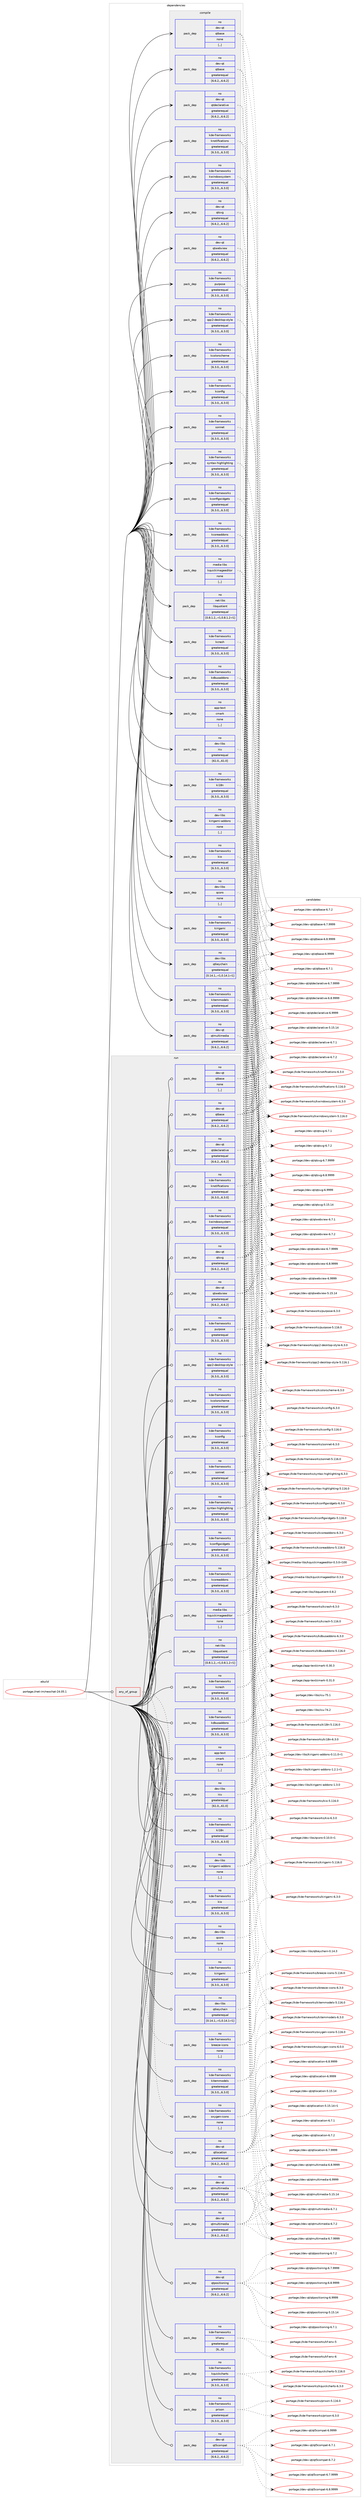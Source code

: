 digraph prolog {

# *************
# Graph options
# *************

newrank=true;
concentrate=true;
compound=true;
graph [rankdir=LR,fontname=Helvetica,fontsize=10,ranksep=1.5];#, ranksep=2.5, nodesep=0.2];
edge  [arrowhead=vee];
node  [fontname=Helvetica,fontsize=10];

# **********
# The ebuild
# **********

subgraph cluster_leftcol {
color=gray;
label=<<i>ebuild</i>>;
id [label="portage://net-im/neochat-24.05.1", color=red, width=4, href="../net-im/neochat-24.05.1.svg"];
}

# ****************
# The dependencies
# ****************

subgraph cluster_midcol {
color=gray;
label=<<i>dependencies</i>>;
subgraph cluster_compile {
fillcolor="#eeeeee";
style=filled;
label=<<i>compile</i>>;
subgraph pack251919 {
dependency343669 [label=<<TABLE BORDER="0" CELLBORDER="1" CELLSPACING="0" CELLPADDING="4" WIDTH="220"><TR><TD ROWSPAN="6" CELLPADDING="30">pack_dep</TD></TR><TR><TD WIDTH="110">no</TD></TR><TR><TD>app-text</TD></TR><TR><TD>cmark</TD></TR><TR><TD>none</TD></TR><TR><TD>[,,]</TD></TR></TABLE>>, shape=none, color=blue];
}
id:e -> dependency343669:w [weight=20,style="solid",arrowhead="vee"];
subgraph pack251920 {
dependency343670 [label=<<TABLE BORDER="0" CELLBORDER="1" CELLSPACING="0" CELLPADDING="4" WIDTH="220"><TR><TD ROWSPAN="6" CELLPADDING="30">pack_dep</TD></TR><TR><TD WIDTH="110">no</TD></TR><TR><TD>dev-libs</TD></TR><TR><TD>icu</TD></TR><TR><TD>greaterequal</TD></TR><TR><TD>[61.0,,,61.0]</TD></TR></TABLE>>, shape=none, color=blue];
}
id:e -> dependency343670:w [weight=20,style="solid",arrowhead="vee"];
subgraph pack251921 {
dependency343671 [label=<<TABLE BORDER="0" CELLBORDER="1" CELLSPACING="0" CELLPADDING="4" WIDTH="220"><TR><TD ROWSPAN="6" CELLPADDING="30">pack_dep</TD></TR><TR><TD WIDTH="110">no</TD></TR><TR><TD>dev-libs</TD></TR><TR><TD>kirigami-addons</TD></TR><TR><TD>none</TD></TR><TR><TD>[,,]</TD></TR></TABLE>>, shape=none, color=blue];
}
id:e -> dependency343671:w [weight=20,style="solid",arrowhead="vee"];
subgraph pack251922 {
dependency343672 [label=<<TABLE BORDER="0" CELLBORDER="1" CELLSPACING="0" CELLPADDING="4" WIDTH="220"><TR><TD ROWSPAN="6" CELLPADDING="30">pack_dep</TD></TR><TR><TD WIDTH="110">no</TD></TR><TR><TD>dev-libs</TD></TR><TR><TD>qcoro</TD></TR><TR><TD>none</TD></TR><TR><TD>[,,]</TD></TR></TABLE>>, shape=none, color=blue];
}
id:e -> dependency343672:w [weight=20,style="solid",arrowhead="vee"];
subgraph pack251923 {
dependency343673 [label=<<TABLE BORDER="0" CELLBORDER="1" CELLSPACING="0" CELLPADDING="4" WIDTH="220"><TR><TD ROWSPAN="6" CELLPADDING="30">pack_dep</TD></TR><TR><TD WIDTH="110">no</TD></TR><TR><TD>dev-libs</TD></TR><TR><TD>qtkeychain</TD></TR><TR><TD>greaterequal</TD></TR><TR><TD>[0.14.1,,-r1,0.14.1-r1]</TD></TR></TABLE>>, shape=none, color=blue];
}
id:e -> dependency343673:w [weight=20,style="solid",arrowhead="vee"];
subgraph pack251924 {
dependency343674 [label=<<TABLE BORDER="0" CELLBORDER="1" CELLSPACING="0" CELLPADDING="4" WIDTH="220"><TR><TD ROWSPAN="6" CELLPADDING="30">pack_dep</TD></TR><TR><TD WIDTH="110">no</TD></TR><TR><TD>dev-qt</TD></TR><TR><TD>qtbase</TD></TR><TR><TD>greaterequal</TD></TR><TR><TD>[6.6.2,,,6.6.2]</TD></TR></TABLE>>, shape=none, color=blue];
}
id:e -> dependency343674:w [weight=20,style="solid",arrowhead="vee"];
subgraph pack251925 {
dependency343675 [label=<<TABLE BORDER="0" CELLBORDER="1" CELLSPACING="0" CELLPADDING="4" WIDTH="220"><TR><TD ROWSPAN="6" CELLPADDING="30">pack_dep</TD></TR><TR><TD WIDTH="110">no</TD></TR><TR><TD>dev-qt</TD></TR><TR><TD>qtbase</TD></TR><TR><TD>none</TD></TR><TR><TD>[,,]</TD></TR></TABLE>>, shape=none, color=blue];
}
id:e -> dependency343675:w [weight=20,style="solid",arrowhead="vee"];
subgraph pack251926 {
dependency343676 [label=<<TABLE BORDER="0" CELLBORDER="1" CELLSPACING="0" CELLPADDING="4" WIDTH="220"><TR><TD ROWSPAN="6" CELLPADDING="30">pack_dep</TD></TR><TR><TD WIDTH="110">no</TD></TR><TR><TD>dev-qt</TD></TR><TR><TD>qtdeclarative</TD></TR><TR><TD>greaterequal</TD></TR><TR><TD>[6.6.2,,,6.6.2]</TD></TR></TABLE>>, shape=none, color=blue];
}
id:e -> dependency343676:w [weight=20,style="solid",arrowhead="vee"];
subgraph pack251927 {
dependency343677 [label=<<TABLE BORDER="0" CELLBORDER="1" CELLSPACING="0" CELLPADDING="4" WIDTH="220"><TR><TD ROWSPAN="6" CELLPADDING="30">pack_dep</TD></TR><TR><TD WIDTH="110">no</TD></TR><TR><TD>dev-qt</TD></TR><TR><TD>qtmultimedia</TD></TR><TR><TD>greaterequal</TD></TR><TR><TD>[6.6.2,,,6.6.2]</TD></TR></TABLE>>, shape=none, color=blue];
}
id:e -> dependency343677:w [weight=20,style="solid",arrowhead="vee"];
subgraph pack251928 {
dependency343678 [label=<<TABLE BORDER="0" CELLBORDER="1" CELLSPACING="0" CELLPADDING="4" WIDTH="220"><TR><TD ROWSPAN="6" CELLPADDING="30">pack_dep</TD></TR><TR><TD WIDTH="110">no</TD></TR><TR><TD>dev-qt</TD></TR><TR><TD>qtsvg</TD></TR><TR><TD>greaterequal</TD></TR><TR><TD>[6.6.2,,,6.6.2]</TD></TR></TABLE>>, shape=none, color=blue];
}
id:e -> dependency343678:w [weight=20,style="solid",arrowhead="vee"];
subgraph pack251929 {
dependency343679 [label=<<TABLE BORDER="0" CELLBORDER="1" CELLSPACING="0" CELLPADDING="4" WIDTH="220"><TR><TD ROWSPAN="6" CELLPADDING="30">pack_dep</TD></TR><TR><TD WIDTH="110">no</TD></TR><TR><TD>dev-qt</TD></TR><TR><TD>qtwebview</TD></TR><TR><TD>greaterequal</TD></TR><TR><TD>[6.6.2,,,6.6.2]</TD></TR></TABLE>>, shape=none, color=blue];
}
id:e -> dependency343679:w [weight=20,style="solid",arrowhead="vee"];
subgraph pack251930 {
dependency343680 [label=<<TABLE BORDER="0" CELLBORDER="1" CELLSPACING="0" CELLPADDING="4" WIDTH="220"><TR><TD ROWSPAN="6" CELLPADDING="30">pack_dep</TD></TR><TR><TD WIDTH="110">no</TD></TR><TR><TD>kde-frameworks</TD></TR><TR><TD>kcolorscheme</TD></TR><TR><TD>greaterequal</TD></TR><TR><TD>[6.3.0,,,6.3.0]</TD></TR></TABLE>>, shape=none, color=blue];
}
id:e -> dependency343680:w [weight=20,style="solid",arrowhead="vee"];
subgraph pack251931 {
dependency343681 [label=<<TABLE BORDER="0" CELLBORDER="1" CELLSPACING="0" CELLPADDING="4" WIDTH="220"><TR><TD ROWSPAN="6" CELLPADDING="30">pack_dep</TD></TR><TR><TD WIDTH="110">no</TD></TR><TR><TD>kde-frameworks</TD></TR><TR><TD>kconfig</TD></TR><TR><TD>greaterequal</TD></TR><TR><TD>[6.3.0,,,6.3.0]</TD></TR></TABLE>>, shape=none, color=blue];
}
id:e -> dependency343681:w [weight=20,style="solid",arrowhead="vee"];
subgraph pack251932 {
dependency343682 [label=<<TABLE BORDER="0" CELLBORDER="1" CELLSPACING="0" CELLPADDING="4" WIDTH="220"><TR><TD ROWSPAN="6" CELLPADDING="30">pack_dep</TD></TR><TR><TD WIDTH="110">no</TD></TR><TR><TD>kde-frameworks</TD></TR><TR><TD>kconfigwidgets</TD></TR><TR><TD>greaterequal</TD></TR><TR><TD>[6.3.0,,,6.3.0]</TD></TR></TABLE>>, shape=none, color=blue];
}
id:e -> dependency343682:w [weight=20,style="solid",arrowhead="vee"];
subgraph pack251933 {
dependency343683 [label=<<TABLE BORDER="0" CELLBORDER="1" CELLSPACING="0" CELLPADDING="4" WIDTH="220"><TR><TD ROWSPAN="6" CELLPADDING="30">pack_dep</TD></TR><TR><TD WIDTH="110">no</TD></TR><TR><TD>kde-frameworks</TD></TR><TR><TD>kcoreaddons</TD></TR><TR><TD>greaterequal</TD></TR><TR><TD>[6.3.0,,,6.3.0]</TD></TR></TABLE>>, shape=none, color=blue];
}
id:e -> dependency343683:w [weight=20,style="solid",arrowhead="vee"];
subgraph pack251934 {
dependency343684 [label=<<TABLE BORDER="0" CELLBORDER="1" CELLSPACING="0" CELLPADDING="4" WIDTH="220"><TR><TD ROWSPAN="6" CELLPADDING="30">pack_dep</TD></TR><TR><TD WIDTH="110">no</TD></TR><TR><TD>kde-frameworks</TD></TR><TR><TD>kcrash</TD></TR><TR><TD>greaterequal</TD></TR><TR><TD>[6.3.0,,,6.3.0]</TD></TR></TABLE>>, shape=none, color=blue];
}
id:e -> dependency343684:w [weight=20,style="solid",arrowhead="vee"];
subgraph pack251935 {
dependency343685 [label=<<TABLE BORDER="0" CELLBORDER="1" CELLSPACING="0" CELLPADDING="4" WIDTH="220"><TR><TD ROWSPAN="6" CELLPADDING="30">pack_dep</TD></TR><TR><TD WIDTH="110">no</TD></TR><TR><TD>kde-frameworks</TD></TR><TR><TD>kdbusaddons</TD></TR><TR><TD>greaterequal</TD></TR><TR><TD>[6.3.0,,,6.3.0]</TD></TR></TABLE>>, shape=none, color=blue];
}
id:e -> dependency343685:w [weight=20,style="solid",arrowhead="vee"];
subgraph pack251936 {
dependency343686 [label=<<TABLE BORDER="0" CELLBORDER="1" CELLSPACING="0" CELLPADDING="4" WIDTH="220"><TR><TD ROWSPAN="6" CELLPADDING="30">pack_dep</TD></TR><TR><TD WIDTH="110">no</TD></TR><TR><TD>kde-frameworks</TD></TR><TR><TD>ki18n</TD></TR><TR><TD>greaterequal</TD></TR><TR><TD>[6.3.0,,,6.3.0]</TD></TR></TABLE>>, shape=none, color=blue];
}
id:e -> dependency343686:w [weight=20,style="solid",arrowhead="vee"];
subgraph pack251937 {
dependency343687 [label=<<TABLE BORDER="0" CELLBORDER="1" CELLSPACING="0" CELLPADDING="4" WIDTH="220"><TR><TD ROWSPAN="6" CELLPADDING="30">pack_dep</TD></TR><TR><TD WIDTH="110">no</TD></TR><TR><TD>kde-frameworks</TD></TR><TR><TD>kio</TD></TR><TR><TD>greaterequal</TD></TR><TR><TD>[6.3.0,,,6.3.0]</TD></TR></TABLE>>, shape=none, color=blue];
}
id:e -> dependency343687:w [weight=20,style="solid",arrowhead="vee"];
subgraph pack251938 {
dependency343688 [label=<<TABLE BORDER="0" CELLBORDER="1" CELLSPACING="0" CELLPADDING="4" WIDTH="220"><TR><TD ROWSPAN="6" CELLPADDING="30">pack_dep</TD></TR><TR><TD WIDTH="110">no</TD></TR><TR><TD>kde-frameworks</TD></TR><TR><TD>kirigami</TD></TR><TR><TD>greaterequal</TD></TR><TR><TD>[6.3.0,,,6.3.0]</TD></TR></TABLE>>, shape=none, color=blue];
}
id:e -> dependency343688:w [weight=20,style="solid",arrowhead="vee"];
subgraph pack251939 {
dependency343689 [label=<<TABLE BORDER="0" CELLBORDER="1" CELLSPACING="0" CELLPADDING="4" WIDTH="220"><TR><TD ROWSPAN="6" CELLPADDING="30">pack_dep</TD></TR><TR><TD WIDTH="110">no</TD></TR><TR><TD>kde-frameworks</TD></TR><TR><TD>kitemmodels</TD></TR><TR><TD>greaterequal</TD></TR><TR><TD>[6.3.0,,,6.3.0]</TD></TR></TABLE>>, shape=none, color=blue];
}
id:e -> dependency343689:w [weight=20,style="solid",arrowhead="vee"];
subgraph pack251940 {
dependency343690 [label=<<TABLE BORDER="0" CELLBORDER="1" CELLSPACING="0" CELLPADDING="4" WIDTH="220"><TR><TD ROWSPAN="6" CELLPADDING="30">pack_dep</TD></TR><TR><TD WIDTH="110">no</TD></TR><TR><TD>kde-frameworks</TD></TR><TR><TD>knotifications</TD></TR><TR><TD>greaterequal</TD></TR><TR><TD>[6.3.0,,,6.3.0]</TD></TR></TABLE>>, shape=none, color=blue];
}
id:e -> dependency343690:w [weight=20,style="solid",arrowhead="vee"];
subgraph pack251941 {
dependency343691 [label=<<TABLE BORDER="0" CELLBORDER="1" CELLSPACING="0" CELLPADDING="4" WIDTH="220"><TR><TD ROWSPAN="6" CELLPADDING="30">pack_dep</TD></TR><TR><TD WIDTH="110">no</TD></TR><TR><TD>kde-frameworks</TD></TR><TR><TD>kwindowsystem</TD></TR><TR><TD>greaterequal</TD></TR><TR><TD>[6.3.0,,,6.3.0]</TD></TR></TABLE>>, shape=none, color=blue];
}
id:e -> dependency343691:w [weight=20,style="solid",arrowhead="vee"];
subgraph pack251942 {
dependency343692 [label=<<TABLE BORDER="0" CELLBORDER="1" CELLSPACING="0" CELLPADDING="4" WIDTH="220"><TR><TD ROWSPAN="6" CELLPADDING="30">pack_dep</TD></TR><TR><TD WIDTH="110">no</TD></TR><TR><TD>kde-frameworks</TD></TR><TR><TD>purpose</TD></TR><TR><TD>greaterequal</TD></TR><TR><TD>[6.3.0,,,6.3.0]</TD></TR></TABLE>>, shape=none, color=blue];
}
id:e -> dependency343692:w [weight=20,style="solid",arrowhead="vee"];
subgraph pack251943 {
dependency343693 [label=<<TABLE BORDER="0" CELLBORDER="1" CELLSPACING="0" CELLPADDING="4" WIDTH="220"><TR><TD ROWSPAN="6" CELLPADDING="30">pack_dep</TD></TR><TR><TD WIDTH="110">no</TD></TR><TR><TD>kde-frameworks</TD></TR><TR><TD>qqc2-desktop-style</TD></TR><TR><TD>greaterequal</TD></TR><TR><TD>[6.3.0,,,6.3.0]</TD></TR></TABLE>>, shape=none, color=blue];
}
id:e -> dependency343693:w [weight=20,style="solid",arrowhead="vee"];
subgraph pack251944 {
dependency343694 [label=<<TABLE BORDER="0" CELLBORDER="1" CELLSPACING="0" CELLPADDING="4" WIDTH="220"><TR><TD ROWSPAN="6" CELLPADDING="30">pack_dep</TD></TR><TR><TD WIDTH="110">no</TD></TR><TR><TD>kde-frameworks</TD></TR><TR><TD>sonnet</TD></TR><TR><TD>greaterequal</TD></TR><TR><TD>[6.3.0,,,6.3.0]</TD></TR></TABLE>>, shape=none, color=blue];
}
id:e -> dependency343694:w [weight=20,style="solid",arrowhead="vee"];
subgraph pack251945 {
dependency343695 [label=<<TABLE BORDER="0" CELLBORDER="1" CELLSPACING="0" CELLPADDING="4" WIDTH="220"><TR><TD ROWSPAN="6" CELLPADDING="30">pack_dep</TD></TR><TR><TD WIDTH="110">no</TD></TR><TR><TD>kde-frameworks</TD></TR><TR><TD>syntax-highlighting</TD></TR><TR><TD>greaterequal</TD></TR><TR><TD>[6.3.0,,,6.3.0]</TD></TR></TABLE>>, shape=none, color=blue];
}
id:e -> dependency343695:w [weight=20,style="solid",arrowhead="vee"];
subgraph pack251946 {
dependency343696 [label=<<TABLE BORDER="0" CELLBORDER="1" CELLSPACING="0" CELLPADDING="4" WIDTH="220"><TR><TD ROWSPAN="6" CELLPADDING="30">pack_dep</TD></TR><TR><TD WIDTH="110">no</TD></TR><TR><TD>media-libs</TD></TR><TR><TD>kquickimageeditor</TD></TR><TR><TD>none</TD></TR><TR><TD>[,,]</TD></TR></TABLE>>, shape=none, color=blue];
}
id:e -> dependency343696:w [weight=20,style="solid",arrowhead="vee"];
subgraph pack251947 {
dependency343697 [label=<<TABLE BORDER="0" CELLBORDER="1" CELLSPACING="0" CELLPADDING="4" WIDTH="220"><TR><TD ROWSPAN="6" CELLPADDING="30">pack_dep</TD></TR><TR><TD WIDTH="110">no</TD></TR><TR><TD>net-libs</TD></TR><TR><TD>libquotient</TD></TR><TR><TD>greaterequal</TD></TR><TR><TD>[0.8.1.2,,-r1,0.8.1.2-r1]</TD></TR></TABLE>>, shape=none, color=blue];
}
id:e -> dependency343697:w [weight=20,style="solid",arrowhead="vee"];
}
subgraph cluster_compileandrun {
fillcolor="#eeeeee";
style=filled;
label=<<i>compile and run</i>>;
}
subgraph cluster_run {
fillcolor="#eeeeee";
style=filled;
label=<<i>run</i>>;
subgraph any2377 {
dependency343698 [label=<<TABLE BORDER="0" CELLBORDER="1" CELLSPACING="0" CELLPADDING="4"><TR><TD CELLPADDING="10">any_of_group</TD></TR></TABLE>>, shape=none, color=red];subgraph pack251948 {
dependency343699 [label=<<TABLE BORDER="0" CELLBORDER="1" CELLSPACING="0" CELLPADDING="4" WIDTH="220"><TR><TD ROWSPAN="6" CELLPADDING="30">pack_dep</TD></TR><TR><TD WIDTH="110">no</TD></TR><TR><TD>kde-frameworks</TD></TR><TR><TD>breeze-icons</TD></TR><TR><TD>none</TD></TR><TR><TD>[,,]</TD></TR></TABLE>>, shape=none, color=blue];
}
dependency343698:e -> dependency343699:w [weight=20,style="dotted",arrowhead="oinv"];
subgraph pack251949 {
dependency343700 [label=<<TABLE BORDER="0" CELLBORDER="1" CELLSPACING="0" CELLPADDING="4" WIDTH="220"><TR><TD ROWSPAN="6" CELLPADDING="30">pack_dep</TD></TR><TR><TD WIDTH="110">no</TD></TR><TR><TD>kde-frameworks</TD></TR><TR><TD>oxygen-icons</TD></TR><TR><TD>none</TD></TR><TR><TD>[,,]</TD></TR></TABLE>>, shape=none, color=blue];
}
dependency343698:e -> dependency343700:w [weight=20,style="dotted",arrowhead="oinv"];
}
id:e -> dependency343698:w [weight=20,style="solid",arrowhead="odot"];
subgraph pack251950 {
dependency343701 [label=<<TABLE BORDER="0" CELLBORDER="1" CELLSPACING="0" CELLPADDING="4" WIDTH="220"><TR><TD ROWSPAN="6" CELLPADDING="30">pack_dep</TD></TR><TR><TD WIDTH="110">no</TD></TR><TR><TD>app-text</TD></TR><TR><TD>cmark</TD></TR><TR><TD>none</TD></TR><TR><TD>[,,]</TD></TR></TABLE>>, shape=none, color=blue];
}
id:e -> dependency343701:w [weight=20,style="solid",arrowhead="odot"];
subgraph pack251951 {
dependency343702 [label=<<TABLE BORDER="0" CELLBORDER="1" CELLSPACING="0" CELLPADDING="4" WIDTH="220"><TR><TD ROWSPAN="6" CELLPADDING="30">pack_dep</TD></TR><TR><TD WIDTH="110">no</TD></TR><TR><TD>dev-libs</TD></TR><TR><TD>icu</TD></TR><TR><TD>greaterequal</TD></TR><TR><TD>[61.0,,,61.0]</TD></TR></TABLE>>, shape=none, color=blue];
}
id:e -> dependency343702:w [weight=20,style="solid",arrowhead="odot"];
subgraph pack251952 {
dependency343703 [label=<<TABLE BORDER="0" CELLBORDER="1" CELLSPACING="0" CELLPADDING="4" WIDTH="220"><TR><TD ROWSPAN="6" CELLPADDING="30">pack_dep</TD></TR><TR><TD WIDTH="110">no</TD></TR><TR><TD>dev-libs</TD></TR><TR><TD>kirigami-addons</TD></TR><TR><TD>none</TD></TR><TR><TD>[,,]</TD></TR></TABLE>>, shape=none, color=blue];
}
id:e -> dependency343703:w [weight=20,style="solid",arrowhead="odot"];
subgraph pack251953 {
dependency343704 [label=<<TABLE BORDER="0" CELLBORDER="1" CELLSPACING="0" CELLPADDING="4" WIDTH="220"><TR><TD ROWSPAN="6" CELLPADDING="30">pack_dep</TD></TR><TR><TD WIDTH="110">no</TD></TR><TR><TD>dev-libs</TD></TR><TR><TD>qcoro</TD></TR><TR><TD>none</TD></TR><TR><TD>[,,]</TD></TR></TABLE>>, shape=none, color=blue];
}
id:e -> dependency343704:w [weight=20,style="solid",arrowhead="odot"];
subgraph pack251954 {
dependency343705 [label=<<TABLE BORDER="0" CELLBORDER="1" CELLSPACING="0" CELLPADDING="4" WIDTH="220"><TR><TD ROWSPAN="6" CELLPADDING="30">pack_dep</TD></TR><TR><TD WIDTH="110">no</TD></TR><TR><TD>dev-libs</TD></TR><TR><TD>qtkeychain</TD></TR><TR><TD>greaterequal</TD></TR><TR><TD>[0.14.1,,-r1,0.14.1-r1]</TD></TR></TABLE>>, shape=none, color=blue];
}
id:e -> dependency343705:w [weight=20,style="solid",arrowhead="odot"];
subgraph pack251955 {
dependency343706 [label=<<TABLE BORDER="0" CELLBORDER="1" CELLSPACING="0" CELLPADDING="4" WIDTH="220"><TR><TD ROWSPAN="6" CELLPADDING="30">pack_dep</TD></TR><TR><TD WIDTH="110">no</TD></TR><TR><TD>dev-qt</TD></TR><TR><TD>qt5compat</TD></TR><TR><TD>greaterequal</TD></TR><TR><TD>[6.6.2,,,6.6.2]</TD></TR></TABLE>>, shape=none, color=blue];
}
id:e -> dependency343706:w [weight=20,style="solid",arrowhead="odot"];
subgraph pack251956 {
dependency343707 [label=<<TABLE BORDER="0" CELLBORDER="1" CELLSPACING="0" CELLPADDING="4" WIDTH="220"><TR><TD ROWSPAN="6" CELLPADDING="30">pack_dep</TD></TR><TR><TD WIDTH="110">no</TD></TR><TR><TD>dev-qt</TD></TR><TR><TD>qtbase</TD></TR><TR><TD>greaterequal</TD></TR><TR><TD>[6.6.2,,,6.6.2]</TD></TR></TABLE>>, shape=none, color=blue];
}
id:e -> dependency343707:w [weight=20,style="solid",arrowhead="odot"];
subgraph pack251957 {
dependency343708 [label=<<TABLE BORDER="0" CELLBORDER="1" CELLSPACING="0" CELLPADDING="4" WIDTH="220"><TR><TD ROWSPAN="6" CELLPADDING="30">pack_dep</TD></TR><TR><TD WIDTH="110">no</TD></TR><TR><TD>dev-qt</TD></TR><TR><TD>qtbase</TD></TR><TR><TD>none</TD></TR><TR><TD>[,,]</TD></TR></TABLE>>, shape=none, color=blue];
}
id:e -> dependency343708:w [weight=20,style="solid",arrowhead="odot"];
subgraph pack251958 {
dependency343709 [label=<<TABLE BORDER="0" CELLBORDER="1" CELLSPACING="0" CELLPADDING="4" WIDTH="220"><TR><TD ROWSPAN="6" CELLPADDING="30">pack_dep</TD></TR><TR><TD WIDTH="110">no</TD></TR><TR><TD>dev-qt</TD></TR><TR><TD>qtdeclarative</TD></TR><TR><TD>greaterequal</TD></TR><TR><TD>[6.6.2,,,6.6.2]</TD></TR></TABLE>>, shape=none, color=blue];
}
id:e -> dependency343709:w [weight=20,style="solid",arrowhead="odot"];
subgraph pack251959 {
dependency343710 [label=<<TABLE BORDER="0" CELLBORDER="1" CELLSPACING="0" CELLPADDING="4" WIDTH="220"><TR><TD ROWSPAN="6" CELLPADDING="30">pack_dep</TD></TR><TR><TD WIDTH="110">no</TD></TR><TR><TD>dev-qt</TD></TR><TR><TD>qtlocation</TD></TR><TR><TD>greaterequal</TD></TR><TR><TD>[6.6.2,,,6.6.2]</TD></TR></TABLE>>, shape=none, color=blue];
}
id:e -> dependency343710:w [weight=20,style="solid",arrowhead="odot"];
subgraph pack251960 {
dependency343711 [label=<<TABLE BORDER="0" CELLBORDER="1" CELLSPACING="0" CELLPADDING="4" WIDTH="220"><TR><TD ROWSPAN="6" CELLPADDING="30">pack_dep</TD></TR><TR><TD WIDTH="110">no</TD></TR><TR><TD>dev-qt</TD></TR><TR><TD>qtmultimedia</TD></TR><TR><TD>greaterequal</TD></TR><TR><TD>[6.6.2,,,6.6.2]</TD></TR></TABLE>>, shape=none, color=blue];
}
id:e -> dependency343711:w [weight=20,style="solid",arrowhead="odot"];
subgraph pack251961 {
dependency343712 [label=<<TABLE BORDER="0" CELLBORDER="1" CELLSPACING="0" CELLPADDING="4" WIDTH="220"><TR><TD ROWSPAN="6" CELLPADDING="30">pack_dep</TD></TR><TR><TD WIDTH="110">no</TD></TR><TR><TD>dev-qt</TD></TR><TR><TD>qtmultimedia</TD></TR><TR><TD>greaterequal</TD></TR><TR><TD>[6.6.2,,,6.6.2]</TD></TR></TABLE>>, shape=none, color=blue];
}
id:e -> dependency343712:w [weight=20,style="solid",arrowhead="odot"];
subgraph pack251962 {
dependency343713 [label=<<TABLE BORDER="0" CELLBORDER="1" CELLSPACING="0" CELLPADDING="4" WIDTH="220"><TR><TD ROWSPAN="6" CELLPADDING="30">pack_dep</TD></TR><TR><TD WIDTH="110">no</TD></TR><TR><TD>dev-qt</TD></TR><TR><TD>qtpositioning</TD></TR><TR><TD>greaterequal</TD></TR><TR><TD>[6.6.2,,,6.6.2]</TD></TR></TABLE>>, shape=none, color=blue];
}
id:e -> dependency343713:w [weight=20,style="solid",arrowhead="odot"];
subgraph pack251963 {
dependency343714 [label=<<TABLE BORDER="0" CELLBORDER="1" CELLSPACING="0" CELLPADDING="4" WIDTH="220"><TR><TD ROWSPAN="6" CELLPADDING="30">pack_dep</TD></TR><TR><TD WIDTH="110">no</TD></TR><TR><TD>dev-qt</TD></TR><TR><TD>qtsvg</TD></TR><TR><TD>greaterequal</TD></TR><TR><TD>[6.6.2,,,6.6.2]</TD></TR></TABLE>>, shape=none, color=blue];
}
id:e -> dependency343714:w [weight=20,style="solid",arrowhead="odot"];
subgraph pack251964 {
dependency343715 [label=<<TABLE BORDER="0" CELLBORDER="1" CELLSPACING="0" CELLPADDING="4" WIDTH="220"><TR><TD ROWSPAN="6" CELLPADDING="30">pack_dep</TD></TR><TR><TD WIDTH="110">no</TD></TR><TR><TD>dev-qt</TD></TR><TR><TD>qtwebview</TD></TR><TR><TD>greaterequal</TD></TR><TR><TD>[6.6.2,,,6.6.2]</TD></TR></TABLE>>, shape=none, color=blue];
}
id:e -> dependency343715:w [weight=20,style="solid",arrowhead="odot"];
subgraph pack251965 {
dependency343716 [label=<<TABLE BORDER="0" CELLBORDER="1" CELLSPACING="0" CELLPADDING="4" WIDTH="220"><TR><TD ROWSPAN="6" CELLPADDING="30">pack_dep</TD></TR><TR><TD WIDTH="110">no</TD></TR><TR><TD>kde-frameworks</TD></TR><TR><TD>kcolorscheme</TD></TR><TR><TD>greaterequal</TD></TR><TR><TD>[6.3.0,,,6.3.0]</TD></TR></TABLE>>, shape=none, color=blue];
}
id:e -> dependency343716:w [weight=20,style="solid",arrowhead="odot"];
subgraph pack251966 {
dependency343717 [label=<<TABLE BORDER="0" CELLBORDER="1" CELLSPACING="0" CELLPADDING="4" WIDTH="220"><TR><TD ROWSPAN="6" CELLPADDING="30">pack_dep</TD></TR><TR><TD WIDTH="110">no</TD></TR><TR><TD>kde-frameworks</TD></TR><TR><TD>kconfig</TD></TR><TR><TD>greaterequal</TD></TR><TR><TD>[6.3.0,,,6.3.0]</TD></TR></TABLE>>, shape=none, color=blue];
}
id:e -> dependency343717:w [weight=20,style="solid",arrowhead="odot"];
subgraph pack251967 {
dependency343718 [label=<<TABLE BORDER="0" CELLBORDER="1" CELLSPACING="0" CELLPADDING="4" WIDTH="220"><TR><TD ROWSPAN="6" CELLPADDING="30">pack_dep</TD></TR><TR><TD WIDTH="110">no</TD></TR><TR><TD>kde-frameworks</TD></TR><TR><TD>kconfigwidgets</TD></TR><TR><TD>greaterequal</TD></TR><TR><TD>[6.3.0,,,6.3.0]</TD></TR></TABLE>>, shape=none, color=blue];
}
id:e -> dependency343718:w [weight=20,style="solid",arrowhead="odot"];
subgraph pack251968 {
dependency343719 [label=<<TABLE BORDER="0" CELLBORDER="1" CELLSPACING="0" CELLPADDING="4" WIDTH="220"><TR><TD ROWSPAN="6" CELLPADDING="30">pack_dep</TD></TR><TR><TD WIDTH="110">no</TD></TR><TR><TD>kde-frameworks</TD></TR><TR><TD>kcoreaddons</TD></TR><TR><TD>greaterequal</TD></TR><TR><TD>[6.3.0,,,6.3.0]</TD></TR></TABLE>>, shape=none, color=blue];
}
id:e -> dependency343719:w [weight=20,style="solid",arrowhead="odot"];
subgraph pack251969 {
dependency343720 [label=<<TABLE BORDER="0" CELLBORDER="1" CELLSPACING="0" CELLPADDING="4" WIDTH="220"><TR><TD ROWSPAN="6" CELLPADDING="30">pack_dep</TD></TR><TR><TD WIDTH="110">no</TD></TR><TR><TD>kde-frameworks</TD></TR><TR><TD>kcrash</TD></TR><TR><TD>greaterequal</TD></TR><TR><TD>[6.3.0,,,6.3.0]</TD></TR></TABLE>>, shape=none, color=blue];
}
id:e -> dependency343720:w [weight=20,style="solid",arrowhead="odot"];
subgraph pack251970 {
dependency343721 [label=<<TABLE BORDER="0" CELLBORDER="1" CELLSPACING="0" CELLPADDING="4" WIDTH="220"><TR><TD ROWSPAN="6" CELLPADDING="30">pack_dep</TD></TR><TR><TD WIDTH="110">no</TD></TR><TR><TD>kde-frameworks</TD></TR><TR><TD>kdbusaddons</TD></TR><TR><TD>greaterequal</TD></TR><TR><TD>[6.3.0,,,6.3.0]</TD></TR></TABLE>>, shape=none, color=blue];
}
id:e -> dependency343721:w [weight=20,style="solid",arrowhead="odot"];
subgraph pack251971 {
dependency343722 [label=<<TABLE BORDER="0" CELLBORDER="1" CELLSPACING="0" CELLPADDING="4" WIDTH="220"><TR><TD ROWSPAN="6" CELLPADDING="30">pack_dep</TD></TR><TR><TD WIDTH="110">no</TD></TR><TR><TD>kde-frameworks</TD></TR><TR><TD>kf-env</TD></TR><TR><TD>greaterequal</TD></TR><TR><TD>[6,,,6]</TD></TR></TABLE>>, shape=none, color=blue];
}
id:e -> dependency343722:w [weight=20,style="solid",arrowhead="odot"];
subgraph pack251972 {
dependency343723 [label=<<TABLE BORDER="0" CELLBORDER="1" CELLSPACING="0" CELLPADDING="4" WIDTH="220"><TR><TD ROWSPAN="6" CELLPADDING="30">pack_dep</TD></TR><TR><TD WIDTH="110">no</TD></TR><TR><TD>kde-frameworks</TD></TR><TR><TD>ki18n</TD></TR><TR><TD>greaterequal</TD></TR><TR><TD>[6.3.0,,,6.3.0]</TD></TR></TABLE>>, shape=none, color=blue];
}
id:e -> dependency343723:w [weight=20,style="solid",arrowhead="odot"];
subgraph pack251973 {
dependency343724 [label=<<TABLE BORDER="0" CELLBORDER="1" CELLSPACING="0" CELLPADDING="4" WIDTH="220"><TR><TD ROWSPAN="6" CELLPADDING="30">pack_dep</TD></TR><TR><TD WIDTH="110">no</TD></TR><TR><TD>kde-frameworks</TD></TR><TR><TD>kio</TD></TR><TR><TD>greaterequal</TD></TR><TR><TD>[6.3.0,,,6.3.0]</TD></TR></TABLE>>, shape=none, color=blue];
}
id:e -> dependency343724:w [weight=20,style="solid",arrowhead="odot"];
subgraph pack251974 {
dependency343725 [label=<<TABLE BORDER="0" CELLBORDER="1" CELLSPACING="0" CELLPADDING="4" WIDTH="220"><TR><TD ROWSPAN="6" CELLPADDING="30">pack_dep</TD></TR><TR><TD WIDTH="110">no</TD></TR><TR><TD>kde-frameworks</TD></TR><TR><TD>kirigami</TD></TR><TR><TD>greaterequal</TD></TR><TR><TD>[6.3.0,,,6.3.0]</TD></TR></TABLE>>, shape=none, color=blue];
}
id:e -> dependency343725:w [weight=20,style="solid",arrowhead="odot"];
subgraph pack251975 {
dependency343726 [label=<<TABLE BORDER="0" CELLBORDER="1" CELLSPACING="0" CELLPADDING="4" WIDTH="220"><TR><TD ROWSPAN="6" CELLPADDING="30">pack_dep</TD></TR><TR><TD WIDTH="110">no</TD></TR><TR><TD>kde-frameworks</TD></TR><TR><TD>kitemmodels</TD></TR><TR><TD>greaterequal</TD></TR><TR><TD>[6.3.0,,,6.3.0]</TD></TR></TABLE>>, shape=none, color=blue];
}
id:e -> dependency343726:w [weight=20,style="solid",arrowhead="odot"];
subgraph pack251976 {
dependency343727 [label=<<TABLE BORDER="0" CELLBORDER="1" CELLSPACING="0" CELLPADDING="4" WIDTH="220"><TR><TD ROWSPAN="6" CELLPADDING="30">pack_dep</TD></TR><TR><TD WIDTH="110">no</TD></TR><TR><TD>kde-frameworks</TD></TR><TR><TD>knotifications</TD></TR><TR><TD>greaterequal</TD></TR><TR><TD>[6.3.0,,,6.3.0]</TD></TR></TABLE>>, shape=none, color=blue];
}
id:e -> dependency343727:w [weight=20,style="solid",arrowhead="odot"];
subgraph pack251977 {
dependency343728 [label=<<TABLE BORDER="0" CELLBORDER="1" CELLSPACING="0" CELLPADDING="4" WIDTH="220"><TR><TD ROWSPAN="6" CELLPADDING="30">pack_dep</TD></TR><TR><TD WIDTH="110">no</TD></TR><TR><TD>kde-frameworks</TD></TR><TR><TD>kquickcharts</TD></TR><TR><TD>greaterequal</TD></TR><TR><TD>[6.3.0,,,6.3.0]</TD></TR></TABLE>>, shape=none, color=blue];
}
id:e -> dependency343728:w [weight=20,style="solid",arrowhead="odot"];
subgraph pack251978 {
dependency343729 [label=<<TABLE BORDER="0" CELLBORDER="1" CELLSPACING="0" CELLPADDING="4" WIDTH="220"><TR><TD ROWSPAN="6" CELLPADDING="30">pack_dep</TD></TR><TR><TD WIDTH="110">no</TD></TR><TR><TD>kde-frameworks</TD></TR><TR><TD>kwindowsystem</TD></TR><TR><TD>greaterequal</TD></TR><TR><TD>[6.3.0,,,6.3.0]</TD></TR></TABLE>>, shape=none, color=blue];
}
id:e -> dependency343729:w [weight=20,style="solid",arrowhead="odot"];
subgraph pack251979 {
dependency343730 [label=<<TABLE BORDER="0" CELLBORDER="1" CELLSPACING="0" CELLPADDING="4" WIDTH="220"><TR><TD ROWSPAN="6" CELLPADDING="30">pack_dep</TD></TR><TR><TD WIDTH="110">no</TD></TR><TR><TD>kde-frameworks</TD></TR><TR><TD>prison</TD></TR><TR><TD>greaterequal</TD></TR><TR><TD>[6.3.0,,,6.3.0]</TD></TR></TABLE>>, shape=none, color=blue];
}
id:e -> dependency343730:w [weight=20,style="solid",arrowhead="odot"];
subgraph pack251980 {
dependency343731 [label=<<TABLE BORDER="0" CELLBORDER="1" CELLSPACING="0" CELLPADDING="4" WIDTH="220"><TR><TD ROWSPAN="6" CELLPADDING="30">pack_dep</TD></TR><TR><TD WIDTH="110">no</TD></TR><TR><TD>kde-frameworks</TD></TR><TR><TD>purpose</TD></TR><TR><TD>greaterequal</TD></TR><TR><TD>[6.3.0,,,6.3.0]</TD></TR></TABLE>>, shape=none, color=blue];
}
id:e -> dependency343731:w [weight=20,style="solid",arrowhead="odot"];
subgraph pack251981 {
dependency343732 [label=<<TABLE BORDER="0" CELLBORDER="1" CELLSPACING="0" CELLPADDING="4" WIDTH="220"><TR><TD ROWSPAN="6" CELLPADDING="30">pack_dep</TD></TR><TR><TD WIDTH="110">no</TD></TR><TR><TD>kde-frameworks</TD></TR><TR><TD>qqc2-desktop-style</TD></TR><TR><TD>greaterequal</TD></TR><TR><TD>[6.3.0,,,6.3.0]</TD></TR></TABLE>>, shape=none, color=blue];
}
id:e -> dependency343732:w [weight=20,style="solid",arrowhead="odot"];
subgraph pack251982 {
dependency343733 [label=<<TABLE BORDER="0" CELLBORDER="1" CELLSPACING="0" CELLPADDING="4" WIDTH="220"><TR><TD ROWSPAN="6" CELLPADDING="30">pack_dep</TD></TR><TR><TD WIDTH="110">no</TD></TR><TR><TD>kde-frameworks</TD></TR><TR><TD>sonnet</TD></TR><TR><TD>greaterequal</TD></TR><TR><TD>[6.3.0,,,6.3.0]</TD></TR></TABLE>>, shape=none, color=blue];
}
id:e -> dependency343733:w [weight=20,style="solid",arrowhead="odot"];
subgraph pack251983 {
dependency343734 [label=<<TABLE BORDER="0" CELLBORDER="1" CELLSPACING="0" CELLPADDING="4" WIDTH="220"><TR><TD ROWSPAN="6" CELLPADDING="30">pack_dep</TD></TR><TR><TD WIDTH="110">no</TD></TR><TR><TD>kde-frameworks</TD></TR><TR><TD>syntax-highlighting</TD></TR><TR><TD>greaterequal</TD></TR><TR><TD>[6.3.0,,,6.3.0]</TD></TR></TABLE>>, shape=none, color=blue];
}
id:e -> dependency343734:w [weight=20,style="solid",arrowhead="odot"];
subgraph pack251984 {
dependency343735 [label=<<TABLE BORDER="0" CELLBORDER="1" CELLSPACING="0" CELLPADDING="4" WIDTH="220"><TR><TD ROWSPAN="6" CELLPADDING="30">pack_dep</TD></TR><TR><TD WIDTH="110">no</TD></TR><TR><TD>media-libs</TD></TR><TR><TD>kquickimageeditor</TD></TR><TR><TD>none</TD></TR><TR><TD>[,,]</TD></TR></TABLE>>, shape=none, color=blue];
}
id:e -> dependency343735:w [weight=20,style="solid",arrowhead="odot"];
subgraph pack251985 {
dependency343736 [label=<<TABLE BORDER="0" CELLBORDER="1" CELLSPACING="0" CELLPADDING="4" WIDTH="220"><TR><TD ROWSPAN="6" CELLPADDING="30">pack_dep</TD></TR><TR><TD WIDTH="110">no</TD></TR><TR><TD>net-libs</TD></TR><TR><TD>libquotient</TD></TR><TR><TD>greaterequal</TD></TR><TR><TD>[0.8.1.2,,-r1,0.8.1.2-r1]</TD></TR></TABLE>>, shape=none, color=blue];
}
id:e -> dependency343736:w [weight=20,style="solid",arrowhead="odot"];
}
}

# **************
# The candidates
# **************

subgraph cluster_choices {
rank=same;
color=gray;
label=<<i>candidates</i>>;

subgraph choice251919 {
color=black;
nodesep=1;
choice971121124511610112011647991099711410745484651484651 [label="portage://app-text/cmark-0.30.3", color=red, width=4,href="../app-text/cmark-0.30.3.svg"];
choice971121124511610112011647991099711410745484651494648 [label="portage://app-text/cmark-0.31.0", color=red, width=4,href="../app-text/cmark-0.31.0.svg"];
dependency343669:e -> choice971121124511610112011647991099711410745484651484651:w [style=dotted,weight="100"];
dependency343669:e -> choice971121124511610112011647991099711410745484651494648:w [style=dotted,weight="100"];
}
subgraph choice251920 {
color=black;
nodesep=1;
choice100101118451081059811547105991174555524650 [label="portage://dev-libs/icu-74.2", color=red, width=4,href="../dev-libs/icu-74.2.svg"];
choice100101118451081059811547105991174555534649 [label="portage://dev-libs/icu-75.1", color=red, width=4,href="../dev-libs/icu-75.1.svg"];
dependency343670:e -> choice100101118451081059811547105991174555524650:w [style=dotted,weight="100"];
dependency343670:e -> choice100101118451081059811547105991174555534649:w [style=dotted,weight="100"];
}
subgraph choice251921 {
color=black;
nodesep=1;
choice100101118451081059811547107105114105103971091054597100100111110115454846494946484511449 [label="portage://dev-libs/kirigami-addons-0.11.0-r1", color=red, width=4,href="../dev-libs/kirigami-addons-0.11.0-r1.svg"];
choice1001011184510810598115471071051141051039710910545971001001111101154549465046494511449 [label="portage://dev-libs/kirigami-addons-1.2.1-r1", color=red, width=4,href="../dev-libs/kirigami-addons-1.2.1-r1.svg"];
choice100101118451081059811547107105114105103971091054597100100111110115454946514648 [label="portage://dev-libs/kirigami-addons-1.3.0", color=red, width=4,href="../dev-libs/kirigami-addons-1.3.0.svg"];
dependency343671:e -> choice100101118451081059811547107105114105103971091054597100100111110115454846494946484511449:w [style=dotted,weight="100"];
dependency343671:e -> choice1001011184510810598115471071051141051039710910545971001001111101154549465046494511449:w [style=dotted,weight="100"];
dependency343671:e -> choice100101118451081059811547107105114105103971091054597100100111110115454946514648:w [style=dotted,weight="100"];
}
subgraph choice251922 {
color=black;
nodesep=1;
choice10010111845108105981154711399111114111454846494846484511449 [label="portage://dev-libs/qcoro-0.10.0-r1", color=red, width=4,href="../dev-libs/qcoro-0.10.0-r1.svg"];
dependency343672:e -> choice10010111845108105981154711399111114111454846494846484511449:w [style=dotted,weight="100"];
}
subgraph choice251923 {
color=black;
nodesep=1;
choice100101118451081059811547113116107101121991049710511045484649524651 [label="portage://dev-libs/qtkeychain-0.14.3", color=red, width=4,href="../dev-libs/qtkeychain-0.14.3.svg"];
dependency343673:e -> choice100101118451081059811547113116107101121991049710511045484649524651:w [style=dotted,weight="100"];
}
subgraph choice251924 {
color=black;
nodesep=1;
choice10010111845113116471131169897115101455446554649 [label="portage://dev-qt/qtbase-6.7.1", color=red, width=4,href="../dev-qt/qtbase-6.7.1.svg"];
choice10010111845113116471131169897115101455446554650 [label="portage://dev-qt/qtbase-6.7.2", color=red, width=4,href="../dev-qt/qtbase-6.7.2.svg"];
choice10010111845113116471131169897115101455446554657575757 [label="portage://dev-qt/qtbase-6.7.9999", color=red, width=4,href="../dev-qt/qtbase-6.7.9999.svg"];
choice10010111845113116471131169897115101455446564657575757 [label="portage://dev-qt/qtbase-6.8.9999", color=red, width=4,href="../dev-qt/qtbase-6.8.9999.svg"];
choice1001011184511311647113116989711510145544657575757 [label="portage://dev-qt/qtbase-6.9999", color=red, width=4,href="../dev-qt/qtbase-6.9999.svg"];
dependency343674:e -> choice10010111845113116471131169897115101455446554649:w [style=dotted,weight="100"];
dependency343674:e -> choice10010111845113116471131169897115101455446554650:w [style=dotted,weight="100"];
dependency343674:e -> choice10010111845113116471131169897115101455446554657575757:w [style=dotted,weight="100"];
dependency343674:e -> choice10010111845113116471131169897115101455446564657575757:w [style=dotted,weight="100"];
dependency343674:e -> choice1001011184511311647113116989711510145544657575757:w [style=dotted,weight="100"];
}
subgraph choice251925 {
color=black;
nodesep=1;
choice10010111845113116471131169897115101455446554649 [label="portage://dev-qt/qtbase-6.7.1", color=red, width=4,href="../dev-qt/qtbase-6.7.1.svg"];
choice10010111845113116471131169897115101455446554650 [label="portage://dev-qt/qtbase-6.7.2", color=red, width=4,href="../dev-qt/qtbase-6.7.2.svg"];
choice10010111845113116471131169897115101455446554657575757 [label="portage://dev-qt/qtbase-6.7.9999", color=red, width=4,href="../dev-qt/qtbase-6.7.9999.svg"];
choice10010111845113116471131169897115101455446564657575757 [label="portage://dev-qt/qtbase-6.8.9999", color=red, width=4,href="../dev-qt/qtbase-6.8.9999.svg"];
choice1001011184511311647113116989711510145544657575757 [label="portage://dev-qt/qtbase-6.9999", color=red, width=4,href="../dev-qt/qtbase-6.9999.svg"];
dependency343675:e -> choice10010111845113116471131169897115101455446554649:w [style=dotted,weight="100"];
dependency343675:e -> choice10010111845113116471131169897115101455446554650:w [style=dotted,weight="100"];
dependency343675:e -> choice10010111845113116471131169897115101455446554657575757:w [style=dotted,weight="100"];
dependency343675:e -> choice10010111845113116471131169897115101455446564657575757:w [style=dotted,weight="100"];
dependency343675:e -> choice1001011184511311647113116989711510145544657575757:w [style=dotted,weight="100"];
}
subgraph choice251926 {
color=black;
nodesep=1;
choice10010111845113116471131161001019910897114971161051181014553464953464952 [label="portage://dev-qt/qtdeclarative-5.15.14", color=red, width=4,href="../dev-qt/qtdeclarative-5.15.14.svg"];
choice1001011184511311647113116100101991089711497116105118101455446554649 [label="portage://dev-qt/qtdeclarative-6.7.1", color=red, width=4,href="../dev-qt/qtdeclarative-6.7.1.svg"];
choice1001011184511311647113116100101991089711497116105118101455446554650 [label="portage://dev-qt/qtdeclarative-6.7.2", color=red, width=4,href="../dev-qt/qtdeclarative-6.7.2.svg"];
choice1001011184511311647113116100101991089711497116105118101455446554657575757 [label="portage://dev-qt/qtdeclarative-6.7.9999", color=red, width=4,href="../dev-qt/qtdeclarative-6.7.9999.svg"];
choice1001011184511311647113116100101991089711497116105118101455446564657575757 [label="portage://dev-qt/qtdeclarative-6.8.9999", color=red, width=4,href="../dev-qt/qtdeclarative-6.8.9999.svg"];
choice100101118451131164711311610010199108971149711610511810145544657575757 [label="portage://dev-qt/qtdeclarative-6.9999", color=red, width=4,href="../dev-qt/qtdeclarative-6.9999.svg"];
dependency343676:e -> choice10010111845113116471131161001019910897114971161051181014553464953464952:w [style=dotted,weight="100"];
dependency343676:e -> choice1001011184511311647113116100101991089711497116105118101455446554649:w [style=dotted,weight="100"];
dependency343676:e -> choice1001011184511311647113116100101991089711497116105118101455446554650:w [style=dotted,weight="100"];
dependency343676:e -> choice1001011184511311647113116100101991089711497116105118101455446554657575757:w [style=dotted,weight="100"];
dependency343676:e -> choice1001011184511311647113116100101991089711497116105118101455446564657575757:w [style=dotted,weight="100"];
dependency343676:e -> choice100101118451131164711311610010199108971149711610511810145544657575757:w [style=dotted,weight="100"];
}
subgraph choice251927 {
color=black;
nodesep=1;
choice1001011184511311647113116109117108116105109101100105974553464953464952 [label="portage://dev-qt/qtmultimedia-5.15.14", color=red, width=4,href="../dev-qt/qtmultimedia-5.15.14.svg"];
choice100101118451131164711311610911710811610510910110010597455446554649 [label="portage://dev-qt/qtmultimedia-6.7.1", color=red, width=4,href="../dev-qt/qtmultimedia-6.7.1.svg"];
choice100101118451131164711311610911710811610510910110010597455446554650 [label="portage://dev-qt/qtmultimedia-6.7.2", color=red, width=4,href="../dev-qt/qtmultimedia-6.7.2.svg"];
choice100101118451131164711311610911710811610510910110010597455446554657575757 [label="portage://dev-qt/qtmultimedia-6.7.9999", color=red, width=4,href="../dev-qt/qtmultimedia-6.7.9999.svg"];
choice100101118451131164711311610911710811610510910110010597455446564657575757 [label="portage://dev-qt/qtmultimedia-6.8.9999", color=red, width=4,href="../dev-qt/qtmultimedia-6.8.9999.svg"];
choice10010111845113116471131161091171081161051091011001059745544657575757 [label="portage://dev-qt/qtmultimedia-6.9999", color=red, width=4,href="../dev-qt/qtmultimedia-6.9999.svg"];
dependency343677:e -> choice1001011184511311647113116109117108116105109101100105974553464953464952:w [style=dotted,weight="100"];
dependency343677:e -> choice100101118451131164711311610911710811610510910110010597455446554649:w [style=dotted,weight="100"];
dependency343677:e -> choice100101118451131164711311610911710811610510910110010597455446554650:w [style=dotted,weight="100"];
dependency343677:e -> choice100101118451131164711311610911710811610510910110010597455446554657575757:w [style=dotted,weight="100"];
dependency343677:e -> choice100101118451131164711311610911710811610510910110010597455446564657575757:w [style=dotted,weight="100"];
dependency343677:e -> choice10010111845113116471131161091171081161051091011001059745544657575757:w [style=dotted,weight="100"];
}
subgraph choice251928 {
color=black;
nodesep=1;
choice10010111845113116471131161151181034553464953464952 [label="portage://dev-qt/qtsvg-5.15.14", color=red, width=4,href="../dev-qt/qtsvg-5.15.14.svg"];
choice1001011184511311647113116115118103455446554649 [label="portage://dev-qt/qtsvg-6.7.1", color=red, width=4,href="../dev-qt/qtsvg-6.7.1.svg"];
choice1001011184511311647113116115118103455446554650 [label="portage://dev-qt/qtsvg-6.7.2", color=red, width=4,href="../dev-qt/qtsvg-6.7.2.svg"];
choice1001011184511311647113116115118103455446554657575757 [label="portage://dev-qt/qtsvg-6.7.9999", color=red, width=4,href="../dev-qt/qtsvg-6.7.9999.svg"];
choice1001011184511311647113116115118103455446564657575757 [label="portage://dev-qt/qtsvg-6.8.9999", color=red, width=4,href="../dev-qt/qtsvg-6.8.9999.svg"];
choice100101118451131164711311611511810345544657575757 [label="portage://dev-qt/qtsvg-6.9999", color=red, width=4,href="../dev-qt/qtsvg-6.9999.svg"];
dependency343678:e -> choice10010111845113116471131161151181034553464953464952:w [style=dotted,weight="100"];
dependency343678:e -> choice1001011184511311647113116115118103455446554649:w [style=dotted,weight="100"];
dependency343678:e -> choice1001011184511311647113116115118103455446554650:w [style=dotted,weight="100"];
dependency343678:e -> choice1001011184511311647113116115118103455446554657575757:w [style=dotted,weight="100"];
dependency343678:e -> choice1001011184511311647113116115118103455446564657575757:w [style=dotted,weight="100"];
dependency343678:e -> choice100101118451131164711311611511810345544657575757:w [style=dotted,weight="100"];
}
subgraph choice251929 {
color=black;
nodesep=1;
choice1001011184511311647113116119101981181051011194553464953464952 [label="portage://dev-qt/qtwebview-5.15.14", color=red, width=4,href="../dev-qt/qtwebview-5.15.14.svg"];
choice100101118451131164711311611910198118105101119455446554649 [label="portage://dev-qt/qtwebview-6.7.1", color=red, width=4,href="../dev-qt/qtwebview-6.7.1.svg"];
choice100101118451131164711311611910198118105101119455446554650 [label="portage://dev-qt/qtwebview-6.7.2", color=red, width=4,href="../dev-qt/qtwebview-6.7.2.svg"];
choice100101118451131164711311611910198118105101119455446554657575757 [label="portage://dev-qt/qtwebview-6.7.9999", color=red, width=4,href="../dev-qt/qtwebview-6.7.9999.svg"];
choice100101118451131164711311611910198118105101119455446564657575757 [label="portage://dev-qt/qtwebview-6.8.9999", color=red, width=4,href="../dev-qt/qtwebview-6.8.9999.svg"];
choice10010111845113116471131161191019811810510111945544657575757 [label="portage://dev-qt/qtwebview-6.9999", color=red, width=4,href="../dev-qt/qtwebview-6.9999.svg"];
dependency343679:e -> choice1001011184511311647113116119101981181051011194553464953464952:w [style=dotted,weight="100"];
dependency343679:e -> choice100101118451131164711311611910198118105101119455446554649:w [style=dotted,weight="100"];
dependency343679:e -> choice100101118451131164711311611910198118105101119455446554650:w [style=dotted,weight="100"];
dependency343679:e -> choice100101118451131164711311611910198118105101119455446554657575757:w [style=dotted,weight="100"];
dependency343679:e -> choice100101118451131164711311611910198118105101119455446564657575757:w [style=dotted,weight="100"];
dependency343679:e -> choice10010111845113116471131161191019811810510111945544657575757:w [style=dotted,weight="100"];
}
subgraph choice251930 {
color=black;
nodesep=1;
choice1071001014510211497109101119111114107115471079911110811111411599104101109101455446514648 [label="portage://kde-frameworks/kcolorscheme-6.3.0", color=red, width=4,href="../kde-frameworks/kcolorscheme-6.3.0.svg"];
dependency343680:e -> choice1071001014510211497109101119111114107115471079911110811111411599104101109101455446514648:w [style=dotted,weight="100"];
}
subgraph choice251931 {
color=black;
nodesep=1;
choice107100101451021149710910111911111410711547107991111101021051034553464949544648 [label="portage://kde-frameworks/kconfig-5.116.0", color=red, width=4,href="../kde-frameworks/kconfig-5.116.0.svg"];
choice10710010145102114971091011191111141071154710799111110102105103455446514648 [label="portage://kde-frameworks/kconfig-6.3.0", color=red, width=4,href="../kde-frameworks/kconfig-6.3.0.svg"];
dependency343681:e -> choice107100101451021149710910111911111410711547107991111101021051034553464949544648:w [style=dotted,weight="100"];
dependency343681:e -> choice10710010145102114971091011191111141071154710799111110102105103455446514648:w [style=dotted,weight="100"];
}
subgraph choice251932 {
color=black;
nodesep=1;
choice107100101451021149710910111911111410711547107991111101021051031191051001031011161154553464949544648 [label="portage://kde-frameworks/kconfigwidgets-5.116.0", color=red, width=4,href="../kde-frameworks/kconfigwidgets-5.116.0.svg"];
choice10710010145102114971091011191111141071154710799111110102105103119105100103101116115455446514648 [label="portage://kde-frameworks/kconfigwidgets-6.3.0", color=red, width=4,href="../kde-frameworks/kconfigwidgets-6.3.0.svg"];
dependency343682:e -> choice107100101451021149710910111911111410711547107991111101021051031191051001031011161154553464949544648:w [style=dotted,weight="100"];
dependency343682:e -> choice10710010145102114971091011191111141071154710799111110102105103119105100103101116115455446514648:w [style=dotted,weight="100"];
}
subgraph choice251933 {
color=black;
nodesep=1;
choice10710010145102114971091011191111141071154710799111114101971001001111101154553464949544648 [label="portage://kde-frameworks/kcoreaddons-5.116.0", color=red, width=4,href="../kde-frameworks/kcoreaddons-5.116.0.svg"];
choice1071001014510211497109101119111114107115471079911111410197100100111110115455446514648 [label="portage://kde-frameworks/kcoreaddons-6.3.0", color=red, width=4,href="../kde-frameworks/kcoreaddons-6.3.0.svg"];
dependency343683:e -> choice10710010145102114971091011191111141071154710799111114101971001001111101154553464949544648:w [style=dotted,weight="100"];
dependency343683:e -> choice1071001014510211497109101119111114107115471079911111410197100100111110115455446514648:w [style=dotted,weight="100"];
}
subgraph choice251934 {
color=black;
nodesep=1;
choice10710010145102114971091011191111141071154710799114971151044553464949544648 [label="portage://kde-frameworks/kcrash-5.116.0", color=red, width=4,href="../kde-frameworks/kcrash-5.116.0.svg"];
choice1071001014510211497109101119111114107115471079911497115104455446514648 [label="portage://kde-frameworks/kcrash-6.3.0", color=red, width=4,href="../kde-frameworks/kcrash-6.3.0.svg"];
dependency343684:e -> choice10710010145102114971091011191111141071154710799114971151044553464949544648:w [style=dotted,weight="100"];
dependency343684:e -> choice1071001014510211497109101119111114107115471079911497115104455446514648:w [style=dotted,weight="100"];
}
subgraph choice251935 {
color=black;
nodesep=1;
choice10710010145102114971091011191111141071154710710098117115971001001111101154553464949544648 [label="portage://kde-frameworks/kdbusaddons-5.116.0", color=red, width=4,href="../kde-frameworks/kdbusaddons-5.116.0.svg"];
choice1071001014510211497109101119111114107115471071009811711597100100111110115455446514648 [label="portage://kde-frameworks/kdbusaddons-6.3.0", color=red, width=4,href="../kde-frameworks/kdbusaddons-6.3.0.svg"];
dependency343685:e -> choice10710010145102114971091011191111141071154710710098117115971001001111101154553464949544648:w [style=dotted,weight="100"];
dependency343685:e -> choice1071001014510211497109101119111114107115471071009811711597100100111110115455446514648:w [style=dotted,weight="100"];
}
subgraph choice251936 {
color=black;
nodesep=1;
choice10710010145102114971091011191111141071154710710549561104553464949544648 [label="portage://kde-frameworks/ki18n-5.116.0", color=red, width=4,href="../kde-frameworks/ki18n-5.116.0.svg"];
choice1071001014510211497109101119111114107115471071054956110455446514648 [label="portage://kde-frameworks/ki18n-6.3.0", color=red, width=4,href="../kde-frameworks/ki18n-6.3.0.svg"];
dependency343686:e -> choice10710010145102114971091011191111141071154710710549561104553464949544648:w [style=dotted,weight="100"];
dependency343686:e -> choice1071001014510211497109101119111114107115471071054956110455446514648:w [style=dotted,weight="100"];
}
subgraph choice251937 {
color=black;
nodesep=1;
choice1071001014510211497109101119111114107115471071051114553464949544648 [label="portage://kde-frameworks/kio-5.116.0", color=red, width=4,href="../kde-frameworks/kio-5.116.0.svg"];
choice107100101451021149710910111911111410711547107105111455446514648 [label="portage://kde-frameworks/kio-6.3.0", color=red, width=4,href="../kde-frameworks/kio-6.3.0.svg"];
dependency343687:e -> choice1071001014510211497109101119111114107115471071051114553464949544648:w [style=dotted,weight="100"];
dependency343687:e -> choice107100101451021149710910111911111410711547107105111455446514648:w [style=dotted,weight="100"];
}
subgraph choice251938 {
color=black;
nodesep=1;
choice107100101451021149710910111911111410711547107105114105103971091054553464949544648 [label="portage://kde-frameworks/kirigami-5.116.0", color=red, width=4,href="../kde-frameworks/kirigami-5.116.0.svg"];
choice10710010145102114971091011191111141071154710710511410510397109105455446514648 [label="portage://kde-frameworks/kirigami-6.3.0", color=red, width=4,href="../kde-frameworks/kirigami-6.3.0.svg"];
dependency343688:e -> choice107100101451021149710910111911111410711547107105114105103971091054553464949544648:w [style=dotted,weight="100"];
dependency343688:e -> choice10710010145102114971091011191111141071154710710511410510397109105455446514648:w [style=dotted,weight="100"];
}
subgraph choice251939 {
color=black;
nodesep=1;
choice1071001014510211497109101119111114107115471071051161011091091111001011081154553464949544648 [label="portage://kde-frameworks/kitemmodels-5.116.0", color=red, width=4,href="../kde-frameworks/kitemmodels-5.116.0.svg"];
choice107100101451021149710910111911111410711547107105116101109109111100101108115455446514648 [label="portage://kde-frameworks/kitemmodels-6.3.0", color=red, width=4,href="../kde-frameworks/kitemmodels-6.3.0.svg"];
dependency343689:e -> choice1071001014510211497109101119111114107115471071051161011091091111001011081154553464949544648:w [style=dotted,weight="100"];
dependency343689:e -> choice107100101451021149710910111911111410711547107105116101109109111100101108115455446514648:w [style=dotted,weight="100"];
}
subgraph choice251940 {
color=black;
nodesep=1;
choice10710010145102114971091011191111141071154710711011111610510210599971161051111101154553464949544648 [label="portage://kde-frameworks/knotifications-5.116.0", color=red, width=4,href="../kde-frameworks/knotifications-5.116.0.svg"];
choice1071001014510211497109101119111114107115471071101111161051021059997116105111110115455446514648 [label="portage://kde-frameworks/knotifications-6.3.0", color=red, width=4,href="../kde-frameworks/knotifications-6.3.0.svg"];
dependency343690:e -> choice10710010145102114971091011191111141071154710711011111610510210599971161051111101154553464949544648:w [style=dotted,weight="100"];
dependency343690:e -> choice1071001014510211497109101119111114107115471071101111161051021059997116105111110115455446514648:w [style=dotted,weight="100"];
}
subgraph choice251941 {
color=black;
nodesep=1;
choice1071001014510211497109101119111114107115471071191051101001111191151211151161011094553464949544648 [label="portage://kde-frameworks/kwindowsystem-5.116.0", color=red, width=4,href="../kde-frameworks/kwindowsystem-5.116.0.svg"];
choice107100101451021149710910111911111410711547107119105110100111119115121115116101109455446514648 [label="portage://kde-frameworks/kwindowsystem-6.3.0", color=red, width=4,href="../kde-frameworks/kwindowsystem-6.3.0.svg"];
dependency343691:e -> choice1071001014510211497109101119111114107115471071191051101001111191151211151161011094553464949544648:w [style=dotted,weight="100"];
dependency343691:e -> choice107100101451021149710910111911111410711547107119105110100111119115121115116101109455446514648:w [style=dotted,weight="100"];
}
subgraph choice251942 {
color=black;
nodesep=1;
choice1071001014510211497109101119111114107115471121171141121111151014553464949544648 [label="portage://kde-frameworks/purpose-5.116.0", color=red, width=4,href="../kde-frameworks/purpose-5.116.0.svg"];
choice107100101451021149710910111911111410711547112117114112111115101455446514648 [label="portage://kde-frameworks/purpose-6.3.0", color=red, width=4,href="../kde-frameworks/purpose-6.3.0.svg"];
dependency343692:e -> choice1071001014510211497109101119111114107115471121171141121111151014553464949544648:w [style=dotted,weight="100"];
dependency343692:e -> choice107100101451021149710910111911111410711547112117114112111115101455446514648:w [style=dotted,weight="100"];
}
subgraph choice251943 {
color=black;
nodesep=1;
choice107100101451021149710910111911111410711547113113995045100101115107116111112451151161211081014553464949544649 [label="portage://kde-frameworks/qqc2-desktop-style-5.116.1", color=red, width=4,href="../kde-frameworks/qqc2-desktop-style-5.116.1.svg"];
choice10710010145102114971091011191111141071154711311399504510010111510711611111245115116121108101455446514648 [label="portage://kde-frameworks/qqc2-desktop-style-6.3.0", color=red, width=4,href="../kde-frameworks/qqc2-desktop-style-6.3.0.svg"];
dependency343693:e -> choice107100101451021149710910111911111410711547113113995045100101115107116111112451151161211081014553464949544649:w [style=dotted,weight="100"];
dependency343693:e -> choice10710010145102114971091011191111141071154711311399504510010111510711611111245115116121108101455446514648:w [style=dotted,weight="100"];
}
subgraph choice251944 {
color=black;
nodesep=1;
choice1071001014510211497109101119111114107115471151111101101011164553464949544648 [label="portage://kde-frameworks/sonnet-5.116.0", color=red, width=4,href="../kde-frameworks/sonnet-5.116.0.svg"];
choice107100101451021149710910111911111410711547115111110110101116455446514648 [label="portage://kde-frameworks/sonnet-6.3.0", color=red, width=4,href="../kde-frameworks/sonnet-6.3.0.svg"];
dependency343694:e -> choice1071001014510211497109101119111114107115471151111101101011164553464949544648:w [style=dotted,weight="100"];
dependency343694:e -> choice107100101451021149710910111911111410711547115111110110101116455446514648:w [style=dotted,weight="100"];
}
subgraph choice251945 {
color=black;
nodesep=1;
choice10710010145102114971091011191111141071154711512111011697120451041051031041081051031041161051101034553464949544648 [label="portage://kde-frameworks/syntax-highlighting-5.116.0", color=red, width=4,href="../kde-frameworks/syntax-highlighting-5.116.0.svg"];
choice1071001014510211497109101119111114107115471151211101169712045104105103104108105103104116105110103455446514648 [label="portage://kde-frameworks/syntax-highlighting-6.3.0", color=red, width=4,href="../kde-frameworks/syntax-highlighting-6.3.0.svg"];
dependency343695:e -> choice10710010145102114971091011191111141071154711512111011697120451041051031041081051031041161051101034553464949544648:w [style=dotted,weight="100"];
dependency343695:e -> choice1071001014510211497109101119111114107115471151211101169712045104105103104108105103104116105110103455446514648:w [style=dotted,weight="100"];
}
subgraph choice251946 {
color=black;
nodesep=1;
choice109101100105974510810598115471071131171059910710510997103101101100105116111114454846514648 [label="portage://media-libs/kquickimageeditor-0.3.0", color=red, width=4,href="../media-libs/kquickimageeditor-0.3.0.svg"];
choice10910110010597451081059811547107113117105991071051099710310110110010511611111445484651464845114494848 [label="portage://media-libs/kquickimageeditor-0.3.0-r100", color=red, width=4,href="../media-libs/kquickimageeditor-0.3.0-r100.svg"];
dependency343696:e -> choice109101100105974510810598115471071131171059910710510997103101101100105116111114454846514648:w [style=dotted,weight="100"];
dependency343696:e -> choice10910110010597451081059811547107113117105991071051099710310110110010511611111445484651464845114494848:w [style=dotted,weight="100"];
}
subgraph choice251947 {
color=black;
nodesep=1;
choice11010111645108105981154710810598113117111116105101110116454846564650 [label="portage://net-libs/libquotient-0.8.2", color=red, width=4,href="../net-libs/libquotient-0.8.2.svg"];
dependency343697:e -> choice11010111645108105981154710810598113117111116105101110116454846564650:w [style=dotted,weight="100"];
}
subgraph choice251948 {
color=black;
nodesep=1;
choice1071001014510211497109101119111114107115479811410110112210145105991111101154553464949544648 [label="portage://kde-frameworks/breeze-icons-5.116.0", color=red, width=4,href="../kde-frameworks/breeze-icons-5.116.0.svg"];
choice107100101451021149710910111911111410711547981141011011221014510599111110115455446514648 [label="portage://kde-frameworks/breeze-icons-6.3.0", color=red, width=4,href="../kde-frameworks/breeze-icons-6.3.0.svg"];
dependency343699:e -> choice1071001014510211497109101119111114107115479811410110112210145105991111101154553464949544648:w [style=dotted,weight="100"];
dependency343699:e -> choice107100101451021149710910111911111410711547981141011011221014510599111110115455446514648:w [style=dotted,weight="100"];
}
subgraph choice251949 {
color=black;
nodesep=1;
choice10710010145102114971091011191111141071154711112012110310111045105991111101154553464949544648 [label="portage://kde-frameworks/oxygen-icons-5.116.0", color=red, width=4,href="../kde-frameworks/oxygen-icons-5.116.0.svg"];
choice1071001014510211497109101119111114107115471111201211031011104510599111110115455446484648 [label="portage://kde-frameworks/oxygen-icons-6.0.0", color=red, width=4,href="../kde-frameworks/oxygen-icons-6.0.0.svg"];
dependency343700:e -> choice10710010145102114971091011191111141071154711112012110310111045105991111101154553464949544648:w [style=dotted,weight="100"];
dependency343700:e -> choice1071001014510211497109101119111114107115471111201211031011104510599111110115455446484648:w [style=dotted,weight="100"];
}
subgraph choice251950 {
color=black;
nodesep=1;
choice971121124511610112011647991099711410745484651484651 [label="portage://app-text/cmark-0.30.3", color=red, width=4,href="../app-text/cmark-0.30.3.svg"];
choice971121124511610112011647991099711410745484651494648 [label="portage://app-text/cmark-0.31.0", color=red, width=4,href="../app-text/cmark-0.31.0.svg"];
dependency343701:e -> choice971121124511610112011647991099711410745484651484651:w [style=dotted,weight="100"];
dependency343701:e -> choice971121124511610112011647991099711410745484651494648:w [style=dotted,weight="100"];
}
subgraph choice251951 {
color=black;
nodesep=1;
choice100101118451081059811547105991174555524650 [label="portage://dev-libs/icu-74.2", color=red, width=4,href="../dev-libs/icu-74.2.svg"];
choice100101118451081059811547105991174555534649 [label="portage://dev-libs/icu-75.1", color=red, width=4,href="../dev-libs/icu-75.1.svg"];
dependency343702:e -> choice100101118451081059811547105991174555524650:w [style=dotted,weight="100"];
dependency343702:e -> choice100101118451081059811547105991174555534649:w [style=dotted,weight="100"];
}
subgraph choice251952 {
color=black;
nodesep=1;
choice100101118451081059811547107105114105103971091054597100100111110115454846494946484511449 [label="portage://dev-libs/kirigami-addons-0.11.0-r1", color=red, width=4,href="../dev-libs/kirigami-addons-0.11.0-r1.svg"];
choice1001011184510810598115471071051141051039710910545971001001111101154549465046494511449 [label="portage://dev-libs/kirigami-addons-1.2.1-r1", color=red, width=4,href="../dev-libs/kirigami-addons-1.2.1-r1.svg"];
choice100101118451081059811547107105114105103971091054597100100111110115454946514648 [label="portage://dev-libs/kirigami-addons-1.3.0", color=red, width=4,href="../dev-libs/kirigami-addons-1.3.0.svg"];
dependency343703:e -> choice100101118451081059811547107105114105103971091054597100100111110115454846494946484511449:w [style=dotted,weight="100"];
dependency343703:e -> choice1001011184510810598115471071051141051039710910545971001001111101154549465046494511449:w [style=dotted,weight="100"];
dependency343703:e -> choice100101118451081059811547107105114105103971091054597100100111110115454946514648:w [style=dotted,weight="100"];
}
subgraph choice251953 {
color=black;
nodesep=1;
choice10010111845108105981154711399111114111454846494846484511449 [label="portage://dev-libs/qcoro-0.10.0-r1", color=red, width=4,href="../dev-libs/qcoro-0.10.0-r1.svg"];
dependency343704:e -> choice10010111845108105981154711399111114111454846494846484511449:w [style=dotted,weight="100"];
}
subgraph choice251954 {
color=black;
nodesep=1;
choice100101118451081059811547113116107101121991049710511045484649524651 [label="portage://dev-libs/qtkeychain-0.14.3", color=red, width=4,href="../dev-libs/qtkeychain-0.14.3.svg"];
dependency343705:e -> choice100101118451081059811547113116107101121991049710511045484649524651:w [style=dotted,weight="100"];
}
subgraph choice251955 {
color=black;
nodesep=1;
choice1001011184511311647113116539911110911297116455446554649 [label="portage://dev-qt/qt5compat-6.7.1", color=red, width=4,href="../dev-qt/qt5compat-6.7.1.svg"];
choice1001011184511311647113116539911110911297116455446554650 [label="portage://dev-qt/qt5compat-6.7.2", color=red, width=4,href="../dev-qt/qt5compat-6.7.2.svg"];
choice1001011184511311647113116539911110911297116455446554657575757 [label="portage://dev-qt/qt5compat-6.7.9999", color=red, width=4,href="../dev-qt/qt5compat-6.7.9999.svg"];
choice1001011184511311647113116539911110911297116455446564657575757 [label="portage://dev-qt/qt5compat-6.8.9999", color=red, width=4,href="../dev-qt/qt5compat-6.8.9999.svg"];
choice100101118451131164711311653991111091129711645544657575757 [label="portage://dev-qt/qt5compat-6.9999", color=red, width=4,href="../dev-qt/qt5compat-6.9999.svg"];
dependency343706:e -> choice1001011184511311647113116539911110911297116455446554649:w [style=dotted,weight="100"];
dependency343706:e -> choice1001011184511311647113116539911110911297116455446554650:w [style=dotted,weight="100"];
dependency343706:e -> choice1001011184511311647113116539911110911297116455446554657575757:w [style=dotted,weight="100"];
dependency343706:e -> choice1001011184511311647113116539911110911297116455446564657575757:w [style=dotted,weight="100"];
dependency343706:e -> choice100101118451131164711311653991111091129711645544657575757:w [style=dotted,weight="100"];
}
subgraph choice251956 {
color=black;
nodesep=1;
choice10010111845113116471131169897115101455446554649 [label="portage://dev-qt/qtbase-6.7.1", color=red, width=4,href="../dev-qt/qtbase-6.7.1.svg"];
choice10010111845113116471131169897115101455446554650 [label="portage://dev-qt/qtbase-6.7.2", color=red, width=4,href="../dev-qt/qtbase-6.7.2.svg"];
choice10010111845113116471131169897115101455446554657575757 [label="portage://dev-qt/qtbase-6.7.9999", color=red, width=4,href="../dev-qt/qtbase-6.7.9999.svg"];
choice10010111845113116471131169897115101455446564657575757 [label="portage://dev-qt/qtbase-6.8.9999", color=red, width=4,href="../dev-qt/qtbase-6.8.9999.svg"];
choice1001011184511311647113116989711510145544657575757 [label="portage://dev-qt/qtbase-6.9999", color=red, width=4,href="../dev-qt/qtbase-6.9999.svg"];
dependency343707:e -> choice10010111845113116471131169897115101455446554649:w [style=dotted,weight="100"];
dependency343707:e -> choice10010111845113116471131169897115101455446554650:w [style=dotted,weight="100"];
dependency343707:e -> choice10010111845113116471131169897115101455446554657575757:w [style=dotted,weight="100"];
dependency343707:e -> choice10010111845113116471131169897115101455446564657575757:w [style=dotted,weight="100"];
dependency343707:e -> choice1001011184511311647113116989711510145544657575757:w [style=dotted,weight="100"];
}
subgraph choice251957 {
color=black;
nodesep=1;
choice10010111845113116471131169897115101455446554649 [label="portage://dev-qt/qtbase-6.7.1", color=red, width=4,href="../dev-qt/qtbase-6.7.1.svg"];
choice10010111845113116471131169897115101455446554650 [label="portage://dev-qt/qtbase-6.7.2", color=red, width=4,href="../dev-qt/qtbase-6.7.2.svg"];
choice10010111845113116471131169897115101455446554657575757 [label="portage://dev-qt/qtbase-6.7.9999", color=red, width=4,href="../dev-qt/qtbase-6.7.9999.svg"];
choice10010111845113116471131169897115101455446564657575757 [label="portage://dev-qt/qtbase-6.8.9999", color=red, width=4,href="../dev-qt/qtbase-6.8.9999.svg"];
choice1001011184511311647113116989711510145544657575757 [label="portage://dev-qt/qtbase-6.9999", color=red, width=4,href="../dev-qt/qtbase-6.9999.svg"];
dependency343708:e -> choice10010111845113116471131169897115101455446554649:w [style=dotted,weight="100"];
dependency343708:e -> choice10010111845113116471131169897115101455446554650:w [style=dotted,weight="100"];
dependency343708:e -> choice10010111845113116471131169897115101455446554657575757:w [style=dotted,weight="100"];
dependency343708:e -> choice10010111845113116471131169897115101455446564657575757:w [style=dotted,weight="100"];
dependency343708:e -> choice1001011184511311647113116989711510145544657575757:w [style=dotted,weight="100"];
}
subgraph choice251958 {
color=black;
nodesep=1;
choice10010111845113116471131161001019910897114971161051181014553464953464952 [label="portage://dev-qt/qtdeclarative-5.15.14", color=red, width=4,href="../dev-qt/qtdeclarative-5.15.14.svg"];
choice1001011184511311647113116100101991089711497116105118101455446554649 [label="portage://dev-qt/qtdeclarative-6.7.1", color=red, width=4,href="../dev-qt/qtdeclarative-6.7.1.svg"];
choice1001011184511311647113116100101991089711497116105118101455446554650 [label="portage://dev-qt/qtdeclarative-6.7.2", color=red, width=4,href="../dev-qt/qtdeclarative-6.7.2.svg"];
choice1001011184511311647113116100101991089711497116105118101455446554657575757 [label="portage://dev-qt/qtdeclarative-6.7.9999", color=red, width=4,href="../dev-qt/qtdeclarative-6.7.9999.svg"];
choice1001011184511311647113116100101991089711497116105118101455446564657575757 [label="portage://dev-qt/qtdeclarative-6.8.9999", color=red, width=4,href="../dev-qt/qtdeclarative-6.8.9999.svg"];
choice100101118451131164711311610010199108971149711610511810145544657575757 [label="portage://dev-qt/qtdeclarative-6.9999", color=red, width=4,href="../dev-qt/qtdeclarative-6.9999.svg"];
dependency343709:e -> choice10010111845113116471131161001019910897114971161051181014553464953464952:w [style=dotted,weight="100"];
dependency343709:e -> choice1001011184511311647113116100101991089711497116105118101455446554649:w [style=dotted,weight="100"];
dependency343709:e -> choice1001011184511311647113116100101991089711497116105118101455446554650:w [style=dotted,weight="100"];
dependency343709:e -> choice1001011184511311647113116100101991089711497116105118101455446554657575757:w [style=dotted,weight="100"];
dependency343709:e -> choice1001011184511311647113116100101991089711497116105118101455446564657575757:w [style=dotted,weight="100"];
dependency343709:e -> choice100101118451131164711311610010199108971149711610511810145544657575757:w [style=dotted,weight="100"];
}
subgraph choice251959 {
color=black;
nodesep=1;
choice100101118451131164711311610811199971161051111104553464953464952 [label="portage://dev-qt/qtlocation-5.15.14", color=red, width=4,href="../dev-qt/qtlocation-5.15.14.svg"];
choice1001011184511311647113116108111999711610511111045534649534649524511449 [label="portage://dev-qt/qtlocation-5.15.14-r1", color=red, width=4,href="../dev-qt/qtlocation-5.15.14-r1.svg"];
choice10010111845113116471131161081119997116105111110455446554649 [label="portage://dev-qt/qtlocation-6.7.1", color=red, width=4,href="../dev-qt/qtlocation-6.7.1.svg"];
choice10010111845113116471131161081119997116105111110455446554650 [label="portage://dev-qt/qtlocation-6.7.2", color=red, width=4,href="../dev-qt/qtlocation-6.7.2.svg"];
choice10010111845113116471131161081119997116105111110455446554657575757 [label="portage://dev-qt/qtlocation-6.7.9999", color=red, width=4,href="../dev-qt/qtlocation-6.7.9999.svg"];
choice10010111845113116471131161081119997116105111110455446564657575757 [label="portage://dev-qt/qtlocation-6.8.9999", color=red, width=4,href="../dev-qt/qtlocation-6.8.9999.svg"];
choice1001011184511311647113116108111999711610511111045544657575757 [label="portage://dev-qt/qtlocation-6.9999", color=red, width=4,href="../dev-qt/qtlocation-6.9999.svg"];
dependency343710:e -> choice100101118451131164711311610811199971161051111104553464953464952:w [style=dotted,weight="100"];
dependency343710:e -> choice1001011184511311647113116108111999711610511111045534649534649524511449:w [style=dotted,weight="100"];
dependency343710:e -> choice10010111845113116471131161081119997116105111110455446554649:w [style=dotted,weight="100"];
dependency343710:e -> choice10010111845113116471131161081119997116105111110455446554650:w [style=dotted,weight="100"];
dependency343710:e -> choice10010111845113116471131161081119997116105111110455446554657575757:w [style=dotted,weight="100"];
dependency343710:e -> choice10010111845113116471131161081119997116105111110455446564657575757:w [style=dotted,weight="100"];
dependency343710:e -> choice1001011184511311647113116108111999711610511111045544657575757:w [style=dotted,weight="100"];
}
subgraph choice251960 {
color=black;
nodesep=1;
choice1001011184511311647113116109117108116105109101100105974553464953464952 [label="portage://dev-qt/qtmultimedia-5.15.14", color=red, width=4,href="../dev-qt/qtmultimedia-5.15.14.svg"];
choice100101118451131164711311610911710811610510910110010597455446554649 [label="portage://dev-qt/qtmultimedia-6.7.1", color=red, width=4,href="../dev-qt/qtmultimedia-6.7.1.svg"];
choice100101118451131164711311610911710811610510910110010597455446554650 [label="portage://dev-qt/qtmultimedia-6.7.2", color=red, width=4,href="../dev-qt/qtmultimedia-6.7.2.svg"];
choice100101118451131164711311610911710811610510910110010597455446554657575757 [label="portage://dev-qt/qtmultimedia-6.7.9999", color=red, width=4,href="../dev-qt/qtmultimedia-6.7.9999.svg"];
choice100101118451131164711311610911710811610510910110010597455446564657575757 [label="portage://dev-qt/qtmultimedia-6.8.9999", color=red, width=4,href="../dev-qt/qtmultimedia-6.8.9999.svg"];
choice10010111845113116471131161091171081161051091011001059745544657575757 [label="portage://dev-qt/qtmultimedia-6.9999", color=red, width=4,href="../dev-qt/qtmultimedia-6.9999.svg"];
dependency343711:e -> choice1001011184511311647113116109117108116105109101100105974553464953464952:w [style=dotted,weight="100"];
dependency343711:e -> choice100101118451131164711311610911710811610510910110010597455446554649:w [style=dotted,weight="100"];
dependency343711:e -> choice100101118451131164711311610911710811610510910110010597455446554650:w [style=dotted,weight="100"];
dependency343711:e -> choice100101118451131164711311610911710811610510910110010597455446554657575757:w [style=dotted,weight="100"];
dependency343711:e -> choice100101118451131164711311610911710811610510910110010597455446564657575757:w [style=dotted,weight="100"];
dependency343711:e -> choice10010111845113116471131161091171081161051091011001059745544657575757:w [style=dotted,weight="100"];
}
subgraph choice251961 {
color=black;
nodesep=1;
choice1001011184511311647113116109117108116105109101100105974553464953464952 [label="portage://dev-qt/qtmultimedia-5.15.14", color=red, width=4,href="../dev-qt/qtmultimedia-5.15.14.svg"];
choice100101118451131164711311610911710811610510910110010597455446554649 [label="portage://dev-qt/qtmultimedia-6.7.1", color=red, width=4,href="../dev-qt/qtmultimedia-6.7.1.svg"];
choice100101118451131164711311610911710811610510910110010597455446554650 [label="portage://dev-qt/qtmultimedia-6.7.2", color=red, width=4,href="../dev-qt/qtmultimedia-6.7.2.svg"];
choice100101118451131164711311610911710811610510910110010597455446554657575757 [label="portage://dev-qt/qtmultimedia-6.7.9999", color=red, width=4,href="../dev-qt/qtmultimedia-6.7.9999.svg"];
choice100101118451131164711311610911710811610510910110010597455446564657575757 [label="portage://dev-qt/qtmultimedia-6.8.9999", color=red, width=4,href="../dev-qt/qtmultimedia-6.8.9999.svg"];
choice10010111845113116471131161091171081161051091011001059745544657575757 [label="portage://dev-qt/qtmultimedia-6.9999", color=red, width=4,href="../dev-qt/qtmultimedia-6.9999.svg"];
dependency343712:e -> choice1001011184511311647113116109117108116105109101100105974553464953464952:w [style=dotted,weight="100"];
dependency343712:e -> choice100101118451131164711311610911710811610510910110010597455446554649:w [style=dotted,weight="100"];
dependency343712:e -> choice100101118451131164711311610911710811610510910110010597455446554650:w [style=dotted,weight="100"];
dependency343712:e -> choice100101118451131164711311610911710811610510910110010597455446554657575757:w [style=dotted,weight="100"];
dependency343712:e -> choice100101118451131164711311610911710811610510910110010597455446564657575757:w [style=dotted,weight="100"];
dependency343712:e -> choice10010111845113116471131161091171081161051091011001059745544657575757:w [style=dotted,weight="100"];
}
subgraph choice251962 {
color=black;
nodesep=1;
choice10010111845113116471131161121111151051161051111101051101034553464953464952 [label="portage://dev-qt/qtpositioning-5.15.14", color=red, width=4,href="../dev-qt/qtpositioning-5.15.14.svg"];
choice1001011184511311647113116112111115105116105111110105110103455446554649 [label="portage://dev-qt/qtpositioning-6.7.1", color=red, width=4,href="../dev-qt/qtpositioning-6.7.1.svg"];
choice1001011184511311647113116112111115105116105111110105110103455446554650 [label="portage://dev-qt/qtpositioning-6.7.2", color=red, width=4,href="../dev-qt/qtpositioning-6.7.2.svg"];
choice1001011184511311647113116112111115105116105111110105110103455446554657575757 [label="portage://dev-qt/qtpositioning-6.7.9999", color=red, width=4,href="../dev-qt/qtpositioning-6.7.9999.svg"];
choice1001011184511311647113116112111115105116105111110105110103455446564657575757 [label="portage://dev-qt/qtpositioning-6.8.9999", color=red, width=4,href="../dev-qt/qtpositioning-6.8.9999.svg"];
choice100101118451131164711311611211111510511610511111010511010345544657575757 [label="portage://dev-qt/qtpositioning-6.9999", color=red, width=4,href="../dev-qt/qtpositioning-6.9999.svg"];
dependency343713:e -> choice10010111845113116471131161121111151051161051111101051101034553464953464952:w [style=dotted,weight="100"];
dependency343713:e -> choice1001011184511311647113116112111115105116105111110105110103455446554649:w [style=dotted,weight="100"];
dependency343713:e -> choice1001011184511311647113116112111115105116105111110105110103455446554650:w [style=dotted,weight="100"];
dependency343713:e -> choice1001011184511311647113116112111115105116105111110105110103455446554657575757:w [style=dotted,weight="100"];
dependency343713:e -> choice1001011184511311647113116112111115105116105111110105110103455446564657575757:w [style=dotted,weight="100"];
dependency343713:e -> choice100101118451131164711311611211111510511610511111010511010345544657575757:w [style=dotted,weight="100"];
}
subgraph choice251963 {
color=black;
nodesep=1;
choice10010111845113116471131161151181034553464953464952 [label="portage://dev-qt/qtsvg-5.15.14", color=red, width=4,href="../dev-qt/qtsvg-5.15.14.svg"];
choice1001011184511311647113116115118103455446554649 [label="portage://dev-qt/qtsvg-6.7.1", color=red, width=4,href="../dev-qt/qtsvg-6.7.1.svg"];
choice1001011184511311647113116115118103455446554650 [label="portage://dev-qt/qtsvg-6.7.2", color=red, width=4,href="../dev-qt/qtsvg-6.7.2.svg"];
choice1001011184511311647113116115118103455446554657575757 [label="portage://dev-qt/qtsvg-6.7.9999", color=red, width=4,href="../dev-qt/qtsvg-6.7.9999.svg"];
choice1001011184511311647113116115118103455446564657575757 [label="portage://dev-qt/qtsvg-6.8.9999", color=red, width=4,href="../dev-qt/qtsvg-6.8.9999.svg"];
choice100101118451131164711311611511810345544657575757 [label="portage://dev-qt/qtsvg-6.9999", color=red, width=4,href="../dev-qt/qtsvg-6.9999.svg"];
dependency343714:e -> choice10010111845113116471131161151181034553464953464952:w [style=dotted,weight="100"];
dependency343714:e -> choice1001011184511311647113116115118103455446554649:w [style=dotted,weight="100"];
dependency343714:e -> choice1001011184511311647113116115118103455446554650:w [style=dotted,weight="100"];
dependency343714:e -> choice1001011184511311647113116115118103455446554657575757:w [style=dotted,weight="100"];
dependency343714:e -> choice1001011184511311647113116115118103455446564657575757:w [style=dotted,weight="100"];
dependency343714:e -> choice100101118451131164711311611511810345544657575757:w [style=dotted,weight="100"];
}
subgraph choice251964 {
color=black;
nodesep=1;
choice1001011184511311647113116119101981181051011194553464953464952 [label="portage://dev-qt/qtwebview-5.15.14", color=red, width=4,href="../dev-qt/qtwebview-5.15.14.svg"];
choice100101118451131164711311611910198118105101119455446554649 [label="portage://dev-qt/qtwebview-6.7.1", color=red, width=4,href="../dev-qt/qtwebview-6.7.1.svg"];
choice100101118451131164711311611910198118105101119455446554650 [label="portage://dev-qt/qtwebview-6.7.2", color=red, width=4,href="../dev-qt/qtwebview-6.7.2.svg"];
choice100101118451131164711311611910198118105101119455446554657575757 [label="portage://dev-qt/qtwebview-6.7.9999", color=red, width=4,href="../dev-qt/qtwebview-6.7.9999.svg"];
choice100101118451131164711311611910198118105101119455446564657575757 [label="portage://dev-qt/qtwebview-6.8.9999", color=red, width=4,href="../dev-qt/qtwebview-6.8.9999.svg"];
choice10010111845113116471131161191019811810510111945544657575757 [label="portage://dev-qt/qtwebview-6.9999", color=red, width=4,href="../dev-qt/qtwebview-6.9999.svg"];
dependency343715:e -> choice1001011184511311647113116119101981181051011194553464953464952:w [style=dotted,weight="100"];
dependency343715:e -> choice100101118451131164711311611910198118105101119455446554649:w [style=dotted,weight="100"];
dependency343715:e -> choice100101118451131164711311611910198118105101119455446554650:w [style=dotted,weight="100"];
dependency343715:e -> choice100101118451131164711311611910198118105101119455446554657575757:w [style=dotted,weight="100"];
dependency343715:e -> choice100101118451131164711311611910198118105101119455446564657575757:w [style=dotted,weight="100"];
dependency343715:e -> choice10010111845113116471131161191019811810510111945544657575757:w [style=dotted,weight="100"];
}
subgraph choice251965 {
color=black;
nodesep=1;
choice1071001014510211497109101119111114107115471079911110811111411599104101109101455446514648 [label="portage://kde-frameworks/kcolorscheme-6.3.0", color=red, width=4,href="../kde-frameworks/kcolorscheme-6.3.0.svg"];
dependency343716:e -> choice1071001014510211497109101119111114107115471079911110811111411599104101109101455446514648:w [style=dotted,weight="100"];
}
subgraph choice251966 {
color=black;
nodesep=1;
choice107100101451021149710910111911111410711547107991111101021051034553464949544648 [label="portage://kde-frameworks/kconfig-5.116.0", color=red, width=4,href="../kde-frameworks/kconfig-5.116.0.svg"];
choice10710010145102114971091011191111141071154710799111110102105103455446514648 [label="portage://kde-frameworks/kconfig-6.3.0", color=red, width=4,href="../kde-frameworks/kconfig-6.3.0.svg"];
dependency343717:e -> choice107100101451021149710910111911111410711547107991111101021051034553464949544648:w [style=dotted,weight="100"];
dependency343717:e -> choice10710010145102114971091011191111141071154710799111110102105103455446514648:w [style=dotted,weight="100"];
}
subgraph choice251967 {
color=black;
nodesep=1;
choice107100101451021149710910111911111410711547107991111101021051031191051001031011161154553464949544648 [label="portage://kde-frameworks/kconfigwidgets-5.116.0", color=red, width=4,href="../kde-frameworks/kconfigwidgets-5.116.0.svg"];
choice10710010145102114971091011191111141071154710799111110102105103119105100103101116115455446514648 [label="portage://kde-frameworks/kconfigwidgets-6.3.0", color=red, width=4,href="../kde-frameworks/kconfigwidgets-6.3.0.svg"];
dependency343718:e -> choice107100101451021149710910111911111410711547107991111101021051031191051001031011161154553464949544648:w [style=dotted,weight="100"];
dependency343718:e -> choice10710010145102114971091011191111141071154710799111110102105103119105100103101116115455446514648:w [style=dotted,weight="100"];
}
subgraph choice251968 {
color=black;
nodesep=1;
choice10710010145102114971091011191111141071154710799111114101971001001111101154553464949544648 [label="portage://kde-frameworks/kcoreaddons-5.116.0", color=red, width=4,href="../kde-frameworks/kcoreaddons-5.116.0.svg"];
choice1071001014510211497109101119111114107115471079911111410197100100111110115455446514648 [label="portage://kde-frameworks/kcoreaddons-6.3.0", color=red, width=4,href="../kde-frameworks/kcoreaddons-6.3.0.svg"];
dependency343719:e -> choice10710010145102114971091011191111141071154710799111114101971001001111101154553464949544648:w [style=dotted,weight="100"];
dependency343719:e -> choice1071001014510211497109101119111114107115471079911111410197100100111110115455446514648:w [style=dotted,weight="100"];
}
subgraph choice251969 {
color=black;
nodesep=1;
choice10710010145102114971091011191111141071154710799114971151044553464949544648 [label="portage://kde-frameworks/kcrash-5.116.0", color=red, width=4,href="../kde-frameworks/kcrash-5.116.0.svg"];
choice1071001014510211497109101119111114107115471079911497115104455446514648 [label="portage://kde-frameworks/kcrash-6.3.0", color=red, width=4,href="../kde-frameworks/kcrash-6.3.0.svg"];
dependency343720:e -> choice10710010145102114971091011191111141071154710799114971151044553464949544648:w [style=dotted,weight="100"];
dependency343720:e -> choice1071001014510211497109101119111114107115471079911497115104455446514648:w [style=dotted,weight="100"];
}
subgraph choice251970 {
color=black;
nodesep=1;
choice10710010145102114971091011191111141071154710710098117115971001001111101154553464949544648 [label="portage://kde-frameworks/kdbusaddons-5.116.0", color=red, width=4,href="../kde-frameworks/kdbusaddons-5.116.0.svg"];
choice1071001014510211497109101119111114107115471071009811711597100100111110115455446514648 [label="portage://kde-frameworks/kdbusaddons-6.3.0", color=red, width=4,href="../kde-frameworks/kdbusaddons-6.3.0.svg"];
dependency343721:e -> choice10710010145102114971091011191111141071154710710098117115971001001111101154553464949544648:w [style=dotted,weight="100"];
dependency343721:e -> choice1071001014510211497109101119111114107115471071009811711597100100111110115455446514648:w [style=dotted,weight="100"];
}
subgraph choice251971 {
color=black;
nodesep=1;
choice107100101451021149710910111911111410711547107102451011101184553 [label="portage://kde-frameworks/kf-env-5", color=red, width=4,href="../kde-frameworks/kf-env-5.svg"];
choice107100101451021149710910111911111410711547107102451011101184554 [label="portage://kde-frameworks/kf-env-6", color=red, width=4,href="../kde-frameworks/kf-env-6.svg"];
dependency343722:e -> choice107100101451021149710910111911111410711547107102451011101184553:w [style=dotted,weight="100"];
dependency343722:e -> choice107100101451021149710910111911111410711547107102451011101184554:w [style=dotted,weight="100"];
}
subgraph choice251972 {
color=black;
nodesep=1;
choice10710010145102114971091011191111141071154710710549561104553464949544648 [label="portage://kde-frameworks/ki18n-5.116.0", color=red, width=4,href="../kde-frameworks/ki18n-5.116.0.svg"];
choice1071001014510211497109101119111114107115471071054956110455446514648 [label="portage://kde-frameworks/ki18n-6.3.0", color=red, width=4,href="../kde-frameworks/ki18n-6.3.0.svg"];
dependency343723:e -> choice10710010145102114971091011191111141071154710710549561104553464949544648:w [style=dotted,weight="100"];
dependency343723:e -> choice1071001014510211497109101119111114107115471071054956110455446514648:w [style=dotted,weight="100"];
}
subgraph choice251973 {
color=black;
nodesep=1;
choice1071001014510211497109101119111114107115471071051114553464949544648 [label="portage://kde-frameworks/kio-5.116.0", color=red, width=4,href="../kde-frameworks/kio-5.116.0.svg"];
choice107100101451021149710910111911111410711547107105111455446514648 [label="portage://kde-frameworks/kio-6.3.0", color=red, width=4,href="../kde-frameworks/kio-6.3.0.svg"];
dependency343724:e -> choice1071001014510211497109101119111114107115471071051114553464949544648:w [style=dotted,weight="100"];
dependency343724:e -> choice107100101451021149710910111911111410711547107105111455446514648:w [style=dotted,weight="100"];
}
subgraph choice251974 {
color=black;
nodesep=1;
choice107100101451021149710910111911111410711547107105114105103971091054553464949544648 [label="portage://kde-frameworks/kirigami-5.116.0", color=red, width=4,href="../kde-frameworks/kirigami-5.116.0.svg"];
choice10710010145102114971091011191111141071154710710511410510397109105455446514648 [label="portage://kde-frameworks/kirigami-6.3.0", color=red, width=4,href="../kde-frameworks/kirigami-6.3.0.svg"];
dependency343725:e -> choice107100101451021149710910111911111410711547107105114105103971091054553464949544648:w [style=dotted,weight="100"];
dependency343725:e -> choice10710010145102114971091011191111141071154710710511410510397109105455446514648:w [style=dotted,weight="100"];
}
subgraph choice251975 {
color=black;
nodesep=1;
choice1071001014510211497109101119111114107115471071051161011091091111001011081154553464949544648 [label="portage://kde-frameworks/kitemmodels-5.116.0", color=red, width=4,href="../kde-frameworks/kitemmodels-5.116.0.svg"];
choice107100101451021149710910111911111410711547107105116101109109111100101108115455446514648 [label="portage://kde-frameworks/kitemmodels-6.3.0", color=red, width=4,href="../kde-frameworks/kitemmodels-6.3.0.svg"];
dependency343726:e -> choice1071001014510211497109101119111114107115471071051161011091091111001011081154553464949544648:w [style=dotted,weight="100"];
dependency343726:e -> choice107100101451021149710910111911111410711547107105116101109109111100101108115455446514648:w [style=dotted,weight="100"];
}
subgraph choice251976 {
color=black;
nodesep=1;
choice10710010145102114971091011191111141071154710711011111610510210599971161051111101154553464949544648 [label="portage://kde-frameworks/knotifications-5.116.0", color=red, width=4,href="../kde-frameworks/knotifications-5.116.0.svg"];
choice1071001014510211497109101119111114107115471071101111161051021059997116105111110115455446514648 [label="portage://kde-frameworks/knotifications-6.3.0", color=red, width=4,href="../kde-frameworks/knotifications-6.3.0.svg"];
dependency343727:e -> choice10710010145102114971091011191111141071154710711011111610510210599971161051111101154553464949544648:w [style=dotted,weight="100"];
dependency343727:e -> choice1071001014510211497109101119111114107115471071101111161051021059997116105111110115455446514648:w [style=dotted,weight="100"];
}
subgraph choice251977 {
color=black;
nodesep=1;
choice1071001014510211497109101119111114107115471071131171059910799104971141161154553464949544648 [label="portage://kde-frameworks/kquickcharts-5.116.0", color=red, width=4,href="../kde-frameworks/kquickcharts-5.116.0.svg"];
choice107100101451021149710910111911111410711547107113117105991079910497114116115455446514648 [label="portage://kde-frameworks/kquickcharts-6.3.0", color=red, width=4,href="../kde-frameworks/kquickcharts-6.3.0.svg"];
dependency343728:e -> choice1071001014510211497109101119111114107115471071131171059910799104971141161154553464949544648:w [style=dotted,weight="100"];
dependency343728:e -> choice107100101451021149710910111911111410711547107113117105991079910497114116115455446514648:w [style=dotted,weight="100"];
}
subgraph choice251978 {
color=black;
nodesep=1;
choice1071001014510211497109101119111114107115471071191051101001111191151211151161011094553464949544648 [label="portage://kde-frameworks/kwindowsystem-5.116.0", color=red, width=4,href="../kde-frameworks/kwindowsystem-5.116.0.svg"];
choice107100101451021149710910111911111410711547107119105110100111119115121115116101109455446514648 [label="portage://kde-frameworks/kwindowsystem-6.3.0", color=red, width=4,href="../kde-frameworks/kwindowsystem-6.3.0.svg"];
dependency343729:e -> choice1071001014510211497109101119111114107115471071191051101001111191151211151161011094553464949544648:w [style=dotted,weight="100"];
dependency343729:e -> choice107100101451021149710910111911111410711547107119105110100111119115121115116101109455446514648:w [style=dotted,weight="100"];
}
subgraph choice251979 {
color=black;
nodesep=1;
choice1071001014510211497109101119111114107115471121141051151111104553464949544648 [label="portage://kde-frameworks/prison-5.116.0", color=red, width=4,href="../kde-frameworks/prison-5.116.0.svg"];
choice107100101451021149710910111911111410711547112114105115111110455446514648 [label="portage://kde-frameworks/prison-6.3.0", color=red, width=4,href="../kde-frameworks/prison-6.3.0.svg"];
dependency343730:e -> choice1071001014510211497109101119111114107115471121141051151111104553464949544648:w [style=dotted,weight="100"];
dependency343730:e -> choice107100101451021149710910111911111410711547112114105115111110455446514648:w [style=dotted,weight="100"];
}
subgraph choice251980 {
color=black;
nodesep=1;
choice1071001014510211497109101119111114107115471121171141121111151014553464949544648 [label="portage://kde-frameworks/purpose-5.116.0", color=red, width=4,href="../kde-frameworks/purpose-5.116.0.svg"];
choice107100101451021149710910111911111410711547112117114112111115101455446514648 [label="portage://kde-frameworks/purpose-6.3.0", color=red, width=4,href="../kde-frameworks/purpose-6.3.0.svg"];
dependency343731:e -> choice1071001014510211497109101119111114107115471121171141121111151014553464949544648:w [style=dotted,weight="100"];
dependency343731:e -> choice107100101451021149710910111911111410711547112117114112111115101455446514648:w [style=dotted,weight="100"];
}
subgraph choice251981 {
color=black;
nodesep=1;
choice107100101451021149710910111911111410711547113113995045100101115107116111112451151161211081014553464949544649 [label="portage://kde-frameworks/qqc2-desktop-style-5.116.1", color=red, width=4,href="../kde-frameworks/qqc2-desktop-style-5.116.1.svg"];
choice10710010145102114971091011191111141071154711311399504510010111510711611111245115116121108101455446514648 [label="portage://kde-frameworks/qqc2-desktop-style-6.3.0", color=red, width=4,href="../kde-frameworks/qqc2-desktop-style-6.3.0.svg"];
dependency343732:e -> choice107100101451021149710910111911111410711547113113995045100101115107116111112451151161211081014553464949544649:w [style=dotted,weight="100"];
dependency343732:e -> choice10710010145102114971091011191111141071154711311399504510010111510711611111245115116121108101455446514648:w [style=dotted,weight="100"];
}
subgraph choice251982 {
color=black;
nodesep=1;
choice1071001014510211497109101119111114107115471151111101101011164553464949544648 [label="portage://kde-frameworks/sonnet-5.116.0", color=red, width=4,href="../kde-frameworks/sonnet-5.116.0.svg"];
choice107100101451021149710910111911111410711547115111110110101116455446514648 [label="portage://kde-frameworks/sonnet-6.3.0", color=red, width=4,href="../kde-frameworks/sonnet-6.3.0.svg"];
dependency343733:e -> choice1071001014510211497109101119111114107115471151111101101011164553464949544648:w [style=dotted,weight="100"];
dependency343733:e -> choice107100101451021149710910111911111410711547115111110110101116455446514648:w [style=dotted,weight="100"];
}
subgraph choice251983 {
color=black;
nodesep=1;
choice10710010145102114971091011191111141071154711512111011697120451041051031041081051031041161051101034553464949544648 [label="portage://kde-frameworks/syntax-highlighting-5.116.0", color=red, width=4,href="../kde-frameworks/syntax-highlighting-5.116.0.svg"];
choice1071001014510211497109101119111114107115471151211101169712045104105103104108105103104116105110103455446514648 [label="portage://kde-frameworks/syntax-highlighting-6.3.0", color=red, width=4,href="../kde-frameworks/syntax-highlighting-6.3.0.svg"];
dependency343734:e -> choice10710010145102114971091011191111141071154711512111011697120451041051031041081051031041161051101034553464949544648:w [style=dotted,weight="100"];
dependency343734:e -> choice1071001014510211497109101119111114107115471151211101169712045104105103104108105103104116105110103455446514648:w [style=dotted,weight="100"];
}
subgraph choice251984 {
color=black;
nodesep=1;
choice109101100105974510810598115471071131171059910710510997103101101100105116111114454846514648 [label="portage://media-libs/kquickimageeditor-0.3.0", color=red, width=4,href="../media-libs/kquickimageeditor-0.3.0.svg"];
choice10910110010597451081059811547107113117105991071051099710310110110010511611111445484651464845114494848 [label="portage://media-libs/kquickimageeditor-0.3.0-r100", color=red, width=4,href="../media-libs/kquickimageeditor-0.3.0-r100.svg"];
dependency343735:e -> choice109101100105974510810598115471071131171059910710510997103101101100105116111114454846514648:w [style=dotted,weight="100"];
dependency343735:e -> choice10910110010597451081059811547107113117105991071051099710310110110010511611111445484651464845114494848:w [style=dotted,weight="100"];
}
subgraph choice251985 {
color=black;
nodesep=1;
choice11010111645108105981154710810598113117111116105101110116454846564650 [label="portage://net-libs/libquotient-0.8.2", color=red, width=4,href="../net-libs/libquotient-0.8.2.svg"];
dependency343736:e -> choice11010111645108105981154710810598113117111116105101110116454846564650:w [style=dotted,weight="100"];
}
}

}

